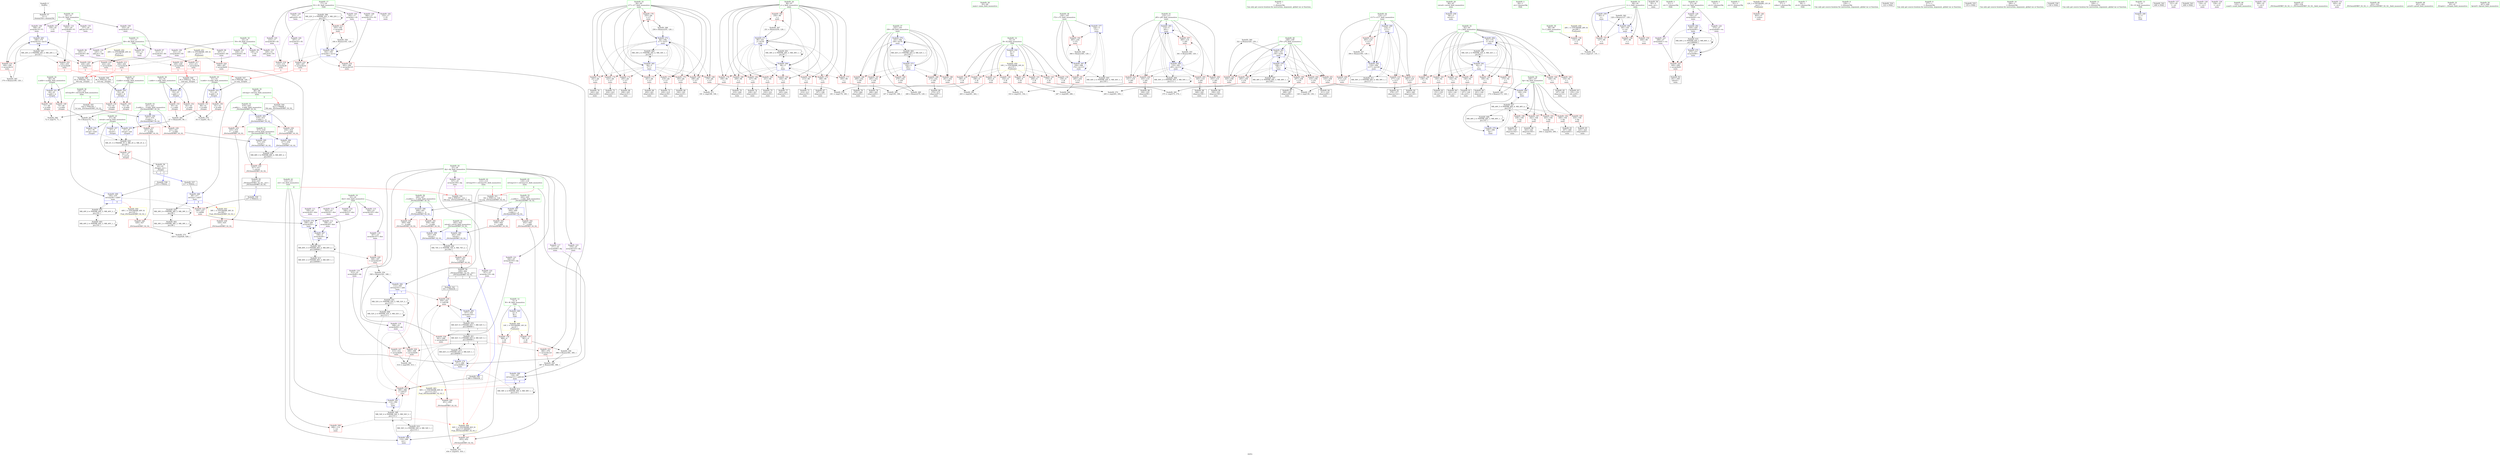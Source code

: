 digraph "SVFG" {
	label="SVFG";

	Node0x559544a8a610 [shape=record,color=grey,label="{NodeID: 0\nNullPtr}"];
	Node0x559544a8a610 -> Node0x559544abdaa0[style=solid];
	Node0x559544af55c0 [shape=record,color=yellow,style=double,label="{NodeID: 443\n38V_1 = ENCHI(MR_38V_0)\npts\{99 \}\nFun[_ZSt3maxIiERKT_S2_S2_]}"];
	Node0x559544af55c0 -> Node0x559544ac9f10[style=dashed];
	Node0x559544ad0a70 [shape=record,color=grey,label="{NodeID: 360\n321 = Binary(320, 129, )\n}"];
	Node0x559544ad0a70 -> Node0x559544acc160[style=solid];
	Node0x559544acbe20 [shape=record,color=blue,label="{NodeID: 277\n104\<--5\ni72\<--\nmain\n}"];
	Node0x559544acbe20 -> Node0x559544ac57e0[style=dashed];
	Node0x559544acbe20 -> Node0x559544abfa80[style=dashed];
	Node0x559544acbe20 -> Node0x559544acc640[style=dashed];
	Node0x559544acbe20 -> Node0x559544ae8fb0[style=dashed];
	Node0x559544abfc20 [shape=record,color=red,label="{NodeID: 194\n306\<--106\n\<--bp\nmain\n}"];
	Node0x559544abfc20 -> Node0x559544abeff0[style=solid];
	Node0x559544abc6c0 [shape=record,color=purple,label="{NodeID: 111\n195\<--23\narrayidx26\<--dist\nmain\n}"];
	Node0x559544abb1d0 [shape=record,color=green,label="{NodeID: 28\n83\<--84\nmain\<--main_field_insensitive\n}"];
	Node0x559544ac12e0 [shape=record,color=red,label="{NodeID: 222\n234\<--233\n\<--arrayidx46\nmain\n|{<s0>5}}"];
	Node0x559544ac12e0:s0 -> Node0x559544b16350[style=solid,color=red];
	Node0x559544ac2da0 [shape=record,color=red,label="{NodeID: 139\n180\<--9\n\<--B\nmain\n}"];
	Node0x559544ac2da0 -> Node0x559544ad26f0[style=solid];
	Node0x559544abd9d0 [shape=record,color=green,label="{NodeID: 56\n446\<--447\n__b.addr\<--__b.addr_field_insensitive\n_ZSt3minIiERKT_S2_S2_\n}"];
	Node0x559544abd9d0 -> Node0x559544aca320[style=solid];
	Node0x559544abd9d0 -> Node0x559544aca3f0[style=solid];
	Node0x559544abd9d0 -> Node0x559544accf30[style=solid];
	Node0x559544aca800 [shape=record,color=blue,label="{NodeID: 250\n9\<--5\nB\<--\nGlob }"];
	Node0x559544aca800 -> Node0x559544af6650[style=dashed];
	Node0x559544ac4460 [shape=record,color=red,label="{NodeID: 167\n173\<--92\n\<--i\nmain\n}"];
	Node0x559544ac4460 -> Node0x559544ad0ef0[style=solid];
	Node0x559544abf0c0 [shape=record,color=black,label="{NodeID: 84\n311\<--310\nidxprom85\<--\nmain\n}"];
	Node0x559544a9c240 [shape=record,color=green,label="{NodeID: 1\n5\<--1\n\<--dummyObj\nCan only get source location for instruction, argument, global var or function.}"];
	Node0x559544af60e0 [shape=record,color=yellow,style=double,label="{NodeID: 444\n40V_1 = ENCHI(MR_40V_0)\npts\{101 \}\nFun[_ZSt3maxIiERKT_S2_S2_]}"];
	Node0x559544af60e0 -> Node0x559544ac9fe0[style=dashed];
	Node0x559544ad0bf0 [shape=record,color=grey,label="{NodeID: 361\n76 = Binary(74, 75, )\n}"];
	Node0x559544ad0bf0 -> Node0x559544acad10[style=solid];
	Node0x559544acbef0 [shape=record,color=blue,label="{NodeID: 278\n106\<--290\nbp\<--\nmain\n}"];
	Node0x559544acbef0 -> Node0x559544aefdb0[style=dashed];
	Node0x559544abfcf0 [shape=record,color=red,label="{NodeID: 195\n324\<--106\n\<--bp\nmain\n}"];
	Node0x559544abfcf0 -> Node0x559544abf190[style=solid];
	Node0x559544abc790 [shape=record,color=purple,label="{NodeID: 112\n198\<--23\narrayidx28\<--dist\nmain\n}"];
	Node0x559544abc790 -> Node0x559544acb600[style=solid];
	Node0x559544abb2d0 [shape=record,color=green,label="{NodeID: 29\n86\<--87\nretval\<--retval_field_insensitive\nmain\n}"];
	Node0x559544abb2d0 -> Node0x559544acaeb0[style=solid];
	Node0x559544ac13b0 [shape=record,color=red,label="{NodeID: 223\n240\<--237\n\<--call48\nmain\n}"];
	Node0x559544ac13b0 -> Node0x559544acb870[style=solid];
	Node0x559544ac2e70 [shape=record,color=red,label="{NodeID: 140\n186\<--9\n\<--B\nmain\n}"];
	Node0x559544ac2e70 -> Node0x559544ad2cf0[style=solid];
	Node0x559544abdaa0 [shape=record,color=black,label="{NodeID: 57\n2\<--3\ndummyVal\<--dummyVal\n}"];
	Node0x559544aca900 [shape=record,color=blue,label="{NodeID: 251\n49\<--43\na.addr\<--a\n_Z2rgiiii\n}"];
	Node0x559544aca900 -> Node0x559544ac34f0[style=dashed];
	Node0x559544aca900 -> Node0x559544ac35c0[style=dashed];
	Node0x559544ac4530 [shape=record,color=red,label="{NodeID: 168\n179\<--94\n\<--i17\nmain\n}"];
	Node0x559544ac4530 -> Node0x559544ad26f0[style=solid];
	Node0x559544abf190 [shape=record,color=black,label="{NodeID: 85\n325\<--324\nidxprom93\<--\nmain\n}"];
	Node0x559544a9c2d0 [shape=record,color=green,label="{NodeID: 2\n29\<--1\n.str\<--dummyObj\nGlob }"];
	Node0x559544ad0d70 [shape=record,color=grey,label="{NodeID: 362\n128 = Binary(127, 129, )\n}"];
	Node0x559544ad0d70 -> Node0x559544acb050[style=solid];
	Node0x559544acbfc0 [shape=record,color=blue,label="{NodeID: 279\n108\<--5\nj76\<--\nmain\n}"];
	Node0x559544acbfc0 -> Node0x559544abff60[style=dashed];
	Node0x559544acbfc0 -> Node0x559544ac0030[style=dashed];
	Node0x559544acbfc0 -> Node0x559544ac0100[style=dashed];
	Node0x559544acbfc0 -> Node0x559544ac01d0[style=dashed];
	Node0x559544acbfc0 -> Node0x559544ac02a0[style=dashed];
	Node0x559544acbfc0 -> Node0x559544acbfc0[style=dashed];
	Node0x559544acbfc0 -> Node0x559544acc160[style=dashed];
	Node0x559544acbfc0 -> Node0x559544ae99b0[style=dashed];
	Node0x559544abfdc0 [shape=record,color=red,label="{NodeID: 196\n338\<--106\n\<--bp\nmain\n}"];
	Node0x559544abfdc0 -> Node0x559544abf330[style=solid];
	Node0x559544abc860 [shape=record,color=purple,label="{NodeID: 113\n243\<--23\narrayidx50\<--dist\nmain\n}"];
	Node0x559544abb3a0 [shape=record,color=green,label="{NodeID: 30\n88\<--89\nT\<--T_field_insensitive\nmain\n}"];
	Node0x559544abb3a0 -> Node0x559544ac3b70[style=solid];
	Node0x559544ae44b0 [shape=record,color=black,label="{NodeID: 390\nMR_54V_4 = PHI(MR_54V_5, MR_54V_3, )\npts\{115 \}\n|{|<s4>8}}"];
	Node0x559544ae44b0 -> Node0x559544ac0780[style=dashed];
	Node0x559544ae44b0 -> Node0x559544ac9a30[style=dashed];
	Node0x559544ae44b0 -> Node0x559544acc980[style=dashed];
	Node0x559544ae44b0 -> Node0x559544aea8b0[style=dashed];
	Node0x559544ae44b0:s4 -> Node0x559544af8470[style=dashed,color=red];
	Node0x559544ac1480 [shape=record,color=red,label="{NodeID: 224\n268\<--267\n\<--arrayidx64\nmain\n}"];
	Node0x559544ac1480 -> Node0x559544acbbb0[style=solid];
	Node0x559544ac2f40 [shape=record,color=red,label="{NodeID: 141\n262\<--9\n\<--B\nmain\n}"];
	Node0x559544ac2f40 -> Node0x559544ad29f0[style=solid];
	Node0x559544abdba0 [shape=record,color=black,label="{NodeID: 58\n85\<--5\nmain_ret\<--\nmain\n}"];
	Node0x559544aca9d0 [shape=record,color=blue,label="{NodeID: 252\n51\<--44\nb.addr\<--b\n_Z2rgiiii\n}"];
	Node0x559544aca9d0 -> Node0x559544ac3690[style=dashed];
	Node0x559544aca9d0 -> Node0x559544ac3760[style=dashed];
	Node0x559544ac4600 [shape=record,color=red,label="{NodeID: 169\n189\<--94\n\<--i17\nmain\n}"];
	Node0x559544ac4600 -> Node0x559544ad1af0[style=solid];
	Node0x559544abf260 [shape=record,color=black,label="{NodeID: 86\n336\<--335\nidxprom99\<--\nmain\n}"];
	Node0x559544a9e8e0 [shape=record,color=green,label="{NodeID: 3\n31\<--1\n.str.1\<--dummyObj\nGlob }"];
	Node0x559544ad0ef0 [shape=record,color=grey,label="{NodeID: 363\n174 = Binary(173, 129, )\n}"];
	Node0x559544ad0ef0 -> Node0x559544acb390[style=solid];
	Node0x559544acc090 [shape=record,color=blue,label="{NodeID: 280\n106\<--316\nbp\<--\nmain\n}"];
	Node0x559544acc090 -> Node0x559544aefdb0[style=dashed];
	Node0x559544abfe90 [shape=record,color=red,label="{NodeID: 197\n342\<--106\n\<--bp\nmain\n}"];
	Node0x559544abfe90 -> Node0x559544abf400[style=solid];
	Node0x559544abc930 [shape=record,color=purple,label="{NodeID: 114\n246\<--23\narrayidx52\<--dist\nmain\n}"];
	Node0x559544abc930 -> Node0x559544acb870[style=solid];
	Node0x559544abb470 [shape=record,color=green,label="{NodeID: 31\n90\<--91\nt\<--t_field_insensitive\nmain\n}"];
	Node0x559544abb470 -> Node0x559544ac3c40[style=solid];
	Node0x559544abb470 -> Node0x559544ac3d10[style=solid];
	Node0x559544abb470 -> Node0x559544ac3de0[style=solid];
	Node0x559544abb470 -> Node0x559544acaf80[style=solid];
	Node0x559544abb470 -> Node0x559544acb050[style=solid];
	Node0x559544ac1550 [shape=record,color=red,label="{NodeID: 225\n300\<--299\n\<--arrayidx81\nmain\n}"];
	Node0x559544ac1550 -> Node0x559544abef20[style=solid];
	Node0x559544ac3010 [shape=record,color=red,label="{NodeID: 142\n286\<--9\n\<--B\nmain\n}"];
	Node0x559544ac3010 -> Node0x559544ac5970[style=solid];
	Node0x559544abdc70 [shape=record,color=black,label="{NodeID: 59\n42\<--81\n_Z2rgiiii_ret\<--\n_Z2rgiiii\n|{<s0>4|<s1>5}}"];
	Node0x559544abdc70:s0 -> Node0x559544b152d0[style=solid,color=blue];
	Node0x559544abdc70:s1 -> Node0x559544b154c0[style=solid,color=blue];
	Node0x559544acaaa0 [shape=record,color=blue,label="{NodeID: 253\n53\<--45\nc.addr\<--c\n_Z2rgiiii\n}"];
	Node0x559544acaaa0 -> Node0x559544ac3830[style=dashed];
	Node0x559544acaaa0 -> Node0x559544ac3900[style=dashed];
	Node0x559544ac46d0 [shape=record,color=red,label="{NodeID: 170\n193\<--94\n\<--i17\nmain\n}"];
	Node0x559544ac46d0 -> Node0x559544abe220[style=solid];
	Node0x559544abf330 [shape=record,color=black,label="{NodeID: 87\n339\<--338\nidxprom102\<--\nmain\n}"];
	Node0x559544a9e970 [shape=record,color=green,label="{NodeID: 4\n33\<--1\n.str.2\<--dummyObj\nGlob }"];
	Node0x559544ad1070 [shape=record,color=grey,label="{NodeID: 364\n67 = Binary(65, 66, )\n}"];
	Node0x559544ad1070 -> Node0x559544acac40[style=solid];
	Node0x559544acc160 [shape=record,color=blue,label="{NodeID: 281\n108\<--321\nj76\<--inc91\nmain\n}"];
	Node0x559544acc160 -> Node0x559544abff60[style=dashed];
	Node0x559544acc160 -> Node0x559544ac0030[style=dashed];
	Node0x559544acc160 -> Node0x559544ac0100[style=dashed];
	Node0x559544acc160 -> Node0x559544ac01d0[style=dashed];
	Node0x559544acc160 -> Node0x559544ac02a0[style=dashed];
	Node0x559544acc160 -> Node0x559544acbfc0[style=dashed];
	Node0x559544acc160 -> Node0x559544acc160[style=dashed];
	Node0x559544acc160 -> Node0x559544ae99b0[style=dashed];
	Node0x559544abff60 [shape=record,color=red,label="{NodeID: 198\n293\<--108\n\<--j76\nmain\n}"];
	Node0x559544abff60 -> Node0x559544ad1c70[style=solid];
	Node0x559544ac1aa0 [shape=record,color=purple,label="{NodeID: 115\n344\<--23\narrayidx105\<--dist\nmain\n}"];
	Node0x559544abb540 [shape=record,color=green,label="{NodeID: 32\n92\<--93\ni\<--i_field_insensitive\nmain\n}"];
	Node0x559544abb540 -> Node0x559544ac3eb0[style=solid];
	Node0x559544abb540 -> Node0x559544ac3f80[style=solid];
	Node0x559544abb540 -> Node0x559544ac4050[style=solid];
	Node0x559544abb540 -> Node0x559544ac4120[style=solid];
	Node0x559544abb540 -> Node0x559544ac41f0[style=solid];
	Node0x559544abb540 -> Node0x559544ac42c0[style=solid];
	Node0x559544abb540 -> Node0x559544ac4390[style=solid];
	Node0x559544abb540 -> Node0x559544ac4460[style=solid];
	Node0x559544abb540 -> Node0x559544acb120[style=solid];
	Node0x559544abb540 -> Node0x559544acb390[style=solid];
	Node0x559544ac1620 [shape=record,color=red,label="{NodeID: 226\n309\<--308\n\<--arrayidx84\nmain\n}"];
	Node0x559544ac1620 -> Node0x559544ad2b70[style=solid];
	Node0x559544ac30e0 [shape=record,color=red,label="{NodeID: 143\n294\<--9\n\<--B\nmain\n}"];
	Node0x559544ac30e0 -> Node0x559544ad1c70[style=solid];
	Node0x559544abdd40 [shape=record,color=black,label="{NodeID: 60\n143\<--142\nidx.ext\<--\nmain\n}"];
	Node0x559544acab70 [shape=record,color=blue,label="{NodeID: 254\n55\<--46\nd.addr\<--d\n_Z2rgiiii\n}"];
	Node0x559544acab70 -> Node0x559544ac39d0[style=dashed];
	Node0x559544acab70 -> Node0x559544ac3aa0[style=dashed];
	Node0x559544ac47a0 [shape=record,color=red,label="{NodeID: 171\n201\<--94\n\<--i17\nmain\n}"];
	Node0x559544ac47a0 -> Node0x559544abe3c0[style=solid];
	Node0x559544abf400 [shape=record,color=black,label="{NodeID: 88\n343\<--342\nidxprom104\<--\nmain\n}"];
	Node0x559544a9ea30 [shape=record,color=green,label="{NodeID: 5\n35\<--1\n.str.3\<--dummyObj\nGlob }"];
	Node0x559544af6460 [shape=record,color=yellow,style=double,label="{NodeID: 448\n12V_1 = ENCHI(MR_12V_0)\npts\{1 \}\nFun[main]}"];
	Node0x559544af6460 -> Node0x559544ac3350[style=dashed];
	Node0x559544ad11f0 [shape=record,color=grey,label="{NodeID: 365\n170 = Binary(169, 129, )\n}"];
	Node0x559544ad11f0 -> Node0x559544acb2c0[style=solid];
	Node0x559544acc230 [shape=record,color=blue,label="{NodeID: 282\n326\<--328\narrayidx94\<--\nmain\n}"];
	Node0x559544acc230 -> Node0x559544ac1550[style=dashed];
	Node0x559544acc230 -> Node0x559544acc230[style=dashed];
	Node0x559544acc230 -> Node0x559544aec1b0[style=dashed];
	Node0x559544ac0030 [shape=record,color=red,label="{NodeID: 199\n297\<--108\n\<--j76\nmain\n}"];
	Node0x559544ac0030 -> Node0x559544abee50[style=solid];
	Node0x559544ac1b30 [shape=record,color=purple,label="{NodeID: 116\n347\<--23\narrayidx107\<--dist\nmain\n}"];
	Node0x559544ac1b30 -> Node0x559544ac1890[style=solid];
	Node0x559544abb610 [shape=record,color=green,label="{NodeID: 33\n94\<--95\ni17\<--i17_field_insensitive\nmain\n}"];
	Node0x559544abb610 -> Node0x559544ac4530[style=solid];
	Node0x559544abb610 -> Node0x559544ac4600[style=solid];
	Node0x559544abb610 -> Node0x559544ac46d0[style=solid];
	Node0x559544abb610 -> Node0x559544ac47a0[style=solid];
	Node0x559544abb610 -> Node0x559544ac4870[style=solid];
	Node0x559544abb610 -> Node0x559544ac4940[style=solid];
	Node0x559544abb610 -> Node0x559544ac4a10[style=solid];
	Node0x559544abb610 -> Node0x559544ac4ae0[style=solid];
	Node0x559544abb610 -> Node0x559544ac4bb0[style=solid];
	Node0x559544abb610 -> Node0x559544acb460[style=solid];
	Node0x559544abb610 -> Node0x559544acba10[style=solid];
	Node0x559544ac16f0 [shape=record,color=red,label="{NodeID: 227\n313\<--312\n\<--arrayidx86\nmain\n}"];
	Node0x559544ac16f0 -> Node0x559544ad2b70[style=solid];
	Node0x559544ac31b0 [shape=record,color=red,label="{NodeID: 144\n332\<--9\n\<--B\nmain\n}"];
	Node0x559544ac31b0 -> Node0x559544ad1f70[style=solid];
	Node0x559544abde10 [shape=record,color=black,label="{NodeID: 61\n147\<--146\nidx.ext5\<--\nmain\n}"];
	Node0x559544aedfb0 [shape=record,color=black,label="{NodeID: 421\nMR_62V_5 = PHI(MR_62V_6, MR_62V_3, )\npts\{260000 \}\n|{|<s6>8}}"];
	Node0x559544aedfb0 -> Node0x559544ac1620[style=dashed];
	Node0x559544aedfb0 -> Node0x559544ac16f0[style=dashed];
	Node0x559544aedfb0 -> Node0x559544ac98d0[style=dashed];
	Node0x559544aedfb0 -> Node0x559544ac9a30[style=dashed];
	Node0x559544aedfb0 -> Node0x559544aebcb0[style=dashed];
	Node0x559544aedfb0 -> Node0x559544ae2cb0[style=dashed];
	Node0x559544aedfb0:s6 -> Node0x559544af8470[style=dashed,color=red];
	Node0x559544acac40 [shape=record,color=blue,label="{NodeID: 255\n47\<--67\nretval\<--sub\n_Z2rgiiii\n}"];
	Node0x559544acac40 -> Node0x559544af07b0[style=dashed];
	Node0x559544ac4870 [shape=record,color=red,label="{NodeID: 172\n205\<--94\n\<--i17\nmain\n}"];
	Node0x559544ac4870 -> Node0x559544abe490[style=solid];
	Node0x559544abf4d0 [shape=record,color=black,label="{NodeID: 89\n346\<--345\nidxprom106\<--\nmain\n}"];
	Node0x559544a9c5e0 [shape=record,color=green,label="{NodeID: 6\n37\<--1\nstderr\<--dummyObj\nGlob }"];
	Node0x559544af6570 [shape=record,color=yellow,style=double,label="{NodeID: 449\n14V_1 = ENCHI(MR_14V_0)\npts\{6 \}\nFun[main]}"];
	Node0x559544af6570 -> Node0x559544ac2b30[style=dashed];
	Node0x559544af6570 -> Node0x559544ac2c00[style=dashed];
	Node0x559544ad1370 [shape=record,color=grey,label="{NodeID: 366\n256 = Binary(255, 129, )\n}"];
	Node0x559544ad1370 -> Node0x559544acba10[style=solid];
	Node0x559544acc300 [shape=record,color=blue,label="{NodeID: 283\n110\<--5\nj95\<--\nmain\n}"];
	Node0x559544acc300 -> Node0x559544ac0370[style=dashed];
	Node0x559544acc300 -> Node0x559544ac0440[style=dashed];
	Node0x559544acc300 -> Node0x559544ac0510[style=dashed];
	Node0x559544acc300 -> Node0x559544ac05e0[style=dashed];
	Node0x559544acc300 -> Node0x559544ac06b0[style=dashed];
	Node0x559544acc300 -> Node0x559544acc300[style=dashed];
	Node0x559544acc300 -> Node0x559544acc570[style=dashed];
	Node0x559544acc300 -> Node0x559544ae9eb0[style=dashed];
	Node0x559544ac0100 [shape=record,color=red,label="{NodeID: 200\n310\<--108\n\<--j76\nmain\n}"];
	Node0x559544ac0100 -> Node0x559544abf0c0[style=solid];
	Node0x559544ac1bc0 [shape=record,color=purple,label="{NodeID: 117\n271\<--25\narrayidx66\<--dij\nmain\n}"];
	Node0x559544ac1bc0 -> Node0x559544acbbb0[style=solid];
	Node0x559544abb6e0 [shape=record,color=green,label="{NodeID: 34\n96\<--97\nj\<--j_field_insensitive\nmain\n}"];
	Node0x559544abb6e0 -> Node0x559544ac4c80[style=solid];
	Node0x559544abb6e0 -> Node0x559544ac4d50[style=solid];
	Node0x559544abb6e0 -> Node0x559544ac4e20[style=solid];
	Node0x559544abb6e0 -> Node0x559544ac4ef0[style=solid];
	Node0x559544abb6e0 -> Node0x559544ac4fc0[style=solid];
	Node0x559544abb6e0 -> Node0x559544ac5090[style=solid];
	Node0x559544abb6e0 -> Node0x559544ac5160[style=solid];
	Node0x559544abb6e0 -> Node0x559544ac5230[style=solid];
	Node0x559544abb6e0 -> Node0x559544ac5300[style=solid];
	Node0x559544abb6e0 -> Node0x559544acb530[style=solid];
	Node0x559544abb6e0 -> Node0x559544acb940[style=solid];
	Node0x559544ac17c0 [shape=record,color=red,label="{NodeID: 228\n341\<--340\n\<--arrayidx103\nmain\n}"];
	Node0x559544ac17c0 -> Node0x559544ad0170[style=solid];
	Node0x559544ac3280 [shape=record,color=red,label="{NodeID: 145\n374\<--9\n\<--B\nmain\n}"];
	Node0x559544ac3280 -> Node0x559544ac5af0[style=solid];
	Node0x559544abdee0 [shape=record,color=black,label="{NodeID: 62\n151\<--150\nidx.ext7\<--\nmain\n}"];
	Node0x559544acad10 [shape=record,color=blue,label="{NodeID: 256\n47\<--76\nretval\<--sub3\n_Z2rgiiii\n}"];
	Node0x559544acad10 -> Node0x559544af07b0[style=dashed];
	Node0x559544ac4940 [shape=record,color=red,label="{NodeID: 173\n219\<--94\n\<--i17\nmain\n}"];
	Node0x559544ac4940 -> Node0x559544abe700[style=solid];
	Node0x559544abf5a0 [shape=record,color=black,label="{NodeID: 90\n356\<--355\nidxprom109\<--\nmain\n}"];
	Node0x559544a9c6a0 [shape=record,color=green,label="{NodeID: 7\n38\<--1\n.str.4\<--dummyObj\nGlob }"];
	Node0x559544af6650 [shape=record,color=yellow,style=double,label="{NodeID: 450\n16V_1 = ENCHI(MR_16V_0)\npts\{10 \}\nFun[main]}"];
	Node0x559544af6650 -> Node0x559544ac2cd0[style=dashed];
	Node0x559544af6650 -> Node0x559544ac2da0[style=dashed];
	Node0x559544af6650 -> Node0x559544ac2e70[style=dashed];
	Node0x559544af6650 -> Node0x559544ac2f40[style=dashed];
	Node0x559544af6650 -> Node0x559544ac3010[style=dashed];
	Node0x559544af6650 -> Node0x559544ac30e0[style=dashed];
	Node0x559544af6650 -> Node0x559544ac31b0[style=dashed];
	Node0x559544af6650 -> Node0x559544ac3280[style=dashed];
	Node0x559544ad14f0 [shape=record,color=grey,label="{NodeID: 367\n251 = Binary(250, 129, )\n}"];
	Node0x559544ad14f0 -> Node0x559544acb940[style=solid];
	Node0x559544acc3d0 [shape=record,color=blue,label="{NodeID: 284\n112\<--349\nref.tmp101\<--add\nmain\n|{|<s2>7}}"];
	Node0x559544acc3d0 -> Node0x559544ac1960[style=dashed];
	Node0x559544acc3d0 -> Node0x559544af11b0[style=dashed];
	Node0x559544acc3d0:s2 -> Node0x559544af8390[style=dashed,color=red];
	Node0x559544ac01d0 [shape=record,color=red,label="{NodeID: 201\n316\<--108\n\<--j76\nmain\n}"];
	Node0x559544ac01d0 -> Node0x559544acc090[style=solid];
	Node0x559544ac1c90 [shape=record,color=purple,label="{NodeID: 118\n308\<--25\narrayidx84\<--dij\nmain\n}"];
	Node0x559544ac1c90 -> Node0x559544ac1620[style=solid];
	Node0x559544abb7b0 [shape=record,color=green,label="{NodeID: 35\n98\<--99\nref.tmp\<--ref.tmp_field_insensitive\nmain\n|{|<s1>6}}"];
	Node0x559544abb7b0 -> Node0x559544acb6d0[style=solid];
	Node0x559544abb7b0:s1 -> Node0x559544b15b60[style=solid,color=red];
	Node0x559544ac1890 [shape=record,color=red,label="{NodeID: 229\n348\<--347\n\<--arrayidx107\nmain\n}"];
	Node0x559544ac1890 -> Node0x559544ad0170[style=solid];
	Node0x559544ac3350 [shape=record,color=red,label="{NodeID: 146\n403\<--37\n\<--stderr\nmain\n}"];
	Node0x559544abdfb0 [shape=record,color=black,label="{NodeID: 63\n155\<--154\nidx.ext9\<--\nmain\n}"];
	Node0x559544acade0 [shape=record,color=blue,label="{NodeID: 257\n47\<--5\nretval\<--\n_Z2rgiiii\n}"];
	Node0x559544acade0 -> Node0x559544af07b0[style=dashed];
	Node0x559544ac4a10 [shape=record,color=red,label="{NodeID: 174\n223\<--94\n\<--i17\nmain\n}"];
	Node0x559544ac4a10 -> Node0x559544abe7d0[style=solid];
	Node0x559544abf670 [shape=record,color=black,label="{NodeID: 91\n378\<--377\nidxprom122\<--\nmain\n}"];
	Node0x559544a9c760 [shape=record,color=green,label="{NodeID: 8\n129\<--1\n\<--dummyObj\nCan only get source location for instruction, argument, global var or function.}"];
	Node0x559544b14fd0 [shape=record,color=black,label="{NodeID: 534\n122 = PHI()\n}"];
	Node0x559544af6730 [shape=record,color=yellow,style=double,label="{NodeID: 451\n18V_1 = ENCHI(MR_18V_0)\npts\{13 \}\nFun[main]}"];
	Node0x559544af6730 -> Node0x559544ac0d30[style=dashed];
	Node0x559544af6730 -> Node0x559544ac0ed0[style=dashed];
	Node0x559544af6730 -> Node0x559544ac1480[style=dashed];
	Node0x559544ad1670 [shape=record,color=grey,label="{NodeID: 368\n366 = Binary(365, 129, )\n}"];
	Node0x559544ad1670 -> Node0x559544acc640[style=solid];
	Node0x559544acc4a0 [shape=record,color=blue,label="{NodeID: 285\n357\<--354\narrayidx110\<--\nmain\n}"];
	Node0x559544acc4a0 -> Node0x559544ae2cb0[style=dashed];
	Node0x559544ac02a0 [shape=record,color=red,label="{NodeID: 202\n320\<--108\n\<--j76\nmain\n}"];
	Node0x559544ac02a0 -> Node0x559544ad0a70[style=solid];
	Node0x559544ac1d60 [shape=record,color=purple,label="{NodeID: 119\n312\<--25\narrayidx86\<--dij\nmain\n}"];
	Node0x559544ac1d60 -> Node0x559544ac16f0[style=solid];
	Node0x559544abb880 [shape=record,color=green,label="{NodeID: 36\n100\<--101\nref.tmp38\<--ref.tmp38_field_insensitive\nmain\n|{|<s1>6}}"];
	Node0x559544abb880 -> Node0x559544acb7a0[style=solid];
	Node0x559544abb880:s1 -> Node0x559544b15d00[style=solid,color=red];
	Node0x559544ae62b0 [shape=record,color=black,label="{NodeID: 396\nMR_22V_2 = PHI(MR_22V_3, MR_22V_1, )\npts\{19 \}\n}"];
	Node0x559544ae62b0 -> Node0x559544ac0b90[style=dashed];
	Node0x559544ae62b0 -> Node0x559544ac0e00[style=dashed];
	Node0x559544ae62b0 -> Node0x559544ac0fa0[style=dashed];
	Node0x559544ae62b0 -> Node0x559544ac9960[style=dashed];
	Node0x559544ae62b0 -> Node0x559544acb1f0[style=dashed];
	Node0x559544ae62b0 -> Node0x559544ae62b0[style=dashed];
	Node0x559544ac1960 [shape=record,color=red,label="{NodeID: 230\n354\<--351\n\<--call108\nmain\n}"];
	Node0x559544ac1960 -> Node0x559544acc4a0[style=solid];
	Node0x559544ac3420 [shape=record,color=red,label="{NodeID: 147\n81\<--47\n\<--retval\n_Z2rgiiii\n}"];
	Node0x559544ac3420 -> Node0x559544abdc70[style=solid];
	Node0x559544abe080 [shape=record,color=black,label="{NodeID: 64\n161\<--160\nidxprom\<--\nmain\n}"];
	Node0x559544aeeeb0 [shape=record,color=black,label="{NodeID: 424\nMR_38V_4 = PHI(MR_38V_5, MR_38V_3, )\npts\{99 \}\n}"];
	Node0x559544aeeeb0 -> Node0x559544acb6d0[style=dashed];
	Node0x559544aeeeb0 -> Node0x559544ae80b0[style=dashed];
	Node0x559544aeeeb0 -> Node0x559544aeeeb0[style=dashed];
	Node0x559544acaeb0 [shape=record,color=blue,label="{NodeID: 258\n86\<--5\nretval\<--\nmain\n}"];
	Node0x559544ac4ae0 [shape=record,color=red,label="{NodeID: 175\n241\<--94\n\<--i17\nmain\n}"];
	Node0x559544ac4ae0 -> Node0x559544abea40[style=solid];
	Node0x559544abf740 [shape=record,color=black,label="{NodeID: 92\n383\<--382\nidxprom124\<--\nmain\n}"];
	Node0x559544a9c820 [shape=record,color=green,label="{NodeID: 9\n277\<--1\n\<--dummyObj\nCan only get source location for instruction, argument, global var or function.}"];
	Node0x559544b150d0 [shape=record,color=black,label="{NodeID: 535\n135 = PHI()\n}"];
	Node0x559544af6810 [shape=record,color=yellow,style=double,label="{NodeID: 452\n20V_1 = ENCHI(MR_20V_0)\npts\{16 \}\nFun[main]}"];
	Node0x559544af6810 -> Node0x559544ac1070[style=dashed];
	Node0x559544af6810 -> Node0x559544ac1210[style=dashed];
	Node0x559544ad17f0 [shape=record,color=grey,label="{NodeID: 369\n280 = Binary(279, 129, )\n}"];
	Node0x559544ad17f0 -> Node0x559544acbd50[style=solid];
	Node0x559544acc570 [shape=record,color=blue,label="{NodeID: 286\n110\<--361\nj95\<--inc112\nmain\n}"];
	Node0x559544acc570 -> Node0x559544ac0370[style=dashed];
	Node0x559544acc570 -> Node0x559544ac0440[style=dashed];
	Node0x559544acc570 -> Node0x559544ac0510[style=dashed];
	Node0x559544acc570 -> Node0x559544ac05e0[style=dashed];
	Node0x559544acc570 -> Node0x559544ac06b0[style=dashed];
	Node0x559544acc570 -> Node0x559544acc300[style=dashed];
	Node0x559544acc570 -> Node0x559544acc570[style=dashed];
	Node0x559544acc570 -> Node0x559544ae9eb0[style=dashed];
	Node0x559544ac0370 [shape=record,color=red,label="{NodeID: 203\n331\<--110\n\<--j95\nmain\n}"];
	Node0x559544ac0370 -> Node0x559544ad1f70[style=solid];
	Node0x559544ac1e30 [shape=record,color=purple,label="{NodeID: 120\n337\<--25\narrayidx100\<--dij\nmain\n|{<s0>7}}"];
	Node0x559544ac1e30:s0 -> Node0x559544b164d0[style=solid,color=red];
	Node0x559544abb950 [shape=record,color=green,label="{NodeID: 37\n102\<--103\ni59\<--i59_field_insensitive\nmain\n}"];
	Node0x559544abb950 -> Node0x559544ac53d0[style=solid];
	Node0x559544abb950 -> Node0x559544ac54a0[style=solid];
	Node0x559544abb950 -> Node0x559544ac5570[style=solid];
	Node0x559544abb950 -> Node0x559544ac5640[style=solid];
	Node0x559544abb950 -> Node0x559544ac5710[style=solid];
	Node0x559544abb950 -> Node0x559544acbae0[style=solid];
	Node0x559544abb950 -> Node0x559544acbd50[style=solid];
	Node0x559544ae67b0 [shape=record,color=black,label="{NodeID: 397\nMR_24V_2 = PHI(MR_24V_3, MR_24V_1, )\npts\{22 \}\n}"];
	Node0x559544ae67b0 -> Node0x559544ac0c60[style=dashed];
	Node0x559544ae67b0 -> Node0x559544ac1140[style=dashed];
	Node0x559544ae67b0 -> Node0x559544ac12e0[style=dashed];
	Node0x559544ae67b0 -> Node0x559544acb2c0[style=dashed];
	Node0x559544ae67b0 -> Node0x559544ae67b0[style=dashed];
	Node0x559544ac98d0 [shape=record,color=red,label="{NodeID: 231\n380\<--379\n\<--arrayidx123\nmain\n}"];
	Node0x559544ac98d0 -> Node0x559544ad08f0[style=solid];
	Node0x559544ac34f0 [shape=record,color=red,label="{NodeID: 148\n71\<--49\n\<--a.addr\n_Z2rgiiii\n}"];
	Node0x559544ac34f0 -> Node0x559544ad2870[style=solid];
	Node0x559544abe150 [shape=record,color=black,label="{NodeID: 65\n167\<--166\nidxprom13\<--\nmain\n}"];
	Node0x559544aef3b0 [shape=record,color=black,label="{NodeID: 425\nMR_40V_4 = PHI(MR_40V_5, MR_40V_3, )\npts\{101 \}\n}"];
	Node0x559544aef3b0 -> Node0x559544acb7a0[style=dashed];
	Node0x559544aef3b0 -> Node0x559544ae85b0[style=dashed];
	Node0x559544aef3b0 -> Node0x559544aef3b0[style=dashed];
	Node0x559544acaf80 [shape=record,color=blue,label="{NodeID: 259\n90\<--5\nt\<--\nmain\n}"];
	Node0x559544acaf80 -> Node0x559544ac3c40[style=dashed];
	Node0x559544acaf80 -> Node0x559544acb050[style=dashed];
	Node0x559544ac4bb0 [shape=record,color=red,label="{NodeID: 176\n255\<--94\n\<--i17\nmain\n}"];
	Node0x559544ac4bb0 -> Node0x559544ad1370[style=solid];
	Node0x559544abf810 [shape=record,color=black,label="{NodeID: 93\n414\<--437\n_ZSt3maxIiERKT_S2_S2__ret\<--\n_ZSt3maxIiERKT_S2_S2_\n|{<s0>6}}"];
	Node0x559544abf810:s0 -> Node0x559544b155c0[style=solid,color=blue];
	Node0x559544a9c8e0 [shape=record,color=green,label="{NodeID: 10\n290\<--1\n\<--dummyObj\nCan only get source location for instruction, argument, global var or function.}"];
	Node0x559544b151d0 [shape=record,color=black,label="{NodeID: 536\n159 = PHI()\n}"];
	Node0x559544ad1970 [shape=record,color=grey,label="{NodeID: 370\n304 = cmp(303, 290, )\n}"];
	Node0x559544acc640 [shape=record,color=blue,label="{NodeID: 287\n104\<--366\ni72\<--inc115\nmain\n}"];
	Node0x559544acc640 -> Node0x559544ac57e0[style=dashed];
	Node0x559544acc640 -> Node0x559544abfa80[style=dashed];
	Node0x559544acc640 -> Node0x559544acc640[style=dashed];
	Node0x559544acc640 -> Node0x559544ae8fb0[style=dashed];
	Node0x559544ac0440 [shape=record,color=red,label="{NodeID: 204\n335\<--110\n\<--j95\nmain\n}"];
	Node0x559544ac0440 -> Node0x559544abf260[style=solid];
	Node0x559544ac1f00 [shape=record,color=purple,label="{NodeID: 121\n340\<--25\narrayidx103\<--dij\nmain\n}"];
	Node0x559544ac1f00 -> Node0x559544ac17c0[style=solid];
	Node0x559544abba20 [shape=record,color=green,label="{NodeID: 38\n104\<--105\ni72\<--i72_field_insensitive\nmain\n}"];
	Node0x559544abba20 -> Node0x559544ac57e0[style=solid];
	Node0x559544abba20 -> Node0x559544abfa80[style=solid];
	Node0x559544abba20 -> Node0x559544acbe20[style=solid];
	Node0x559544abba20 -> Node0x559544acc640[style=solid];
	Node0x559544ac9960 [shape=record,color=red,label="{NodeID: 232\n385\<--384\n\<--arrayidx125\nmain\n}"];
	Node0x559544ac9960 -> Node0x559544ad0770[style=solid];
	Node0x559544ac35c0 [shape=record,color=red,label="{NodeID: 149\n74\<--49\n\<--a.addr\n_Z2rgiiii\n}"];
	Node0x559544ac35c0 -> Node0x559544ad0bf0[style=solid];
	Node0x559544abe220 [shape=record,color=black,label="{NodeID: 66\n194\<--193\nidxprom25\<--\nmain\n}"];
	Node0x559544acb050 [shape=record,color=blue,label="{NodeID: 260\n90\<--128\nt\<--inc\nmain\n}"];
	Node0x559544acb050 -> Node0x559544ac3c40[style=dashed];
	Node0x559544acb050 -> Node0x559544ac3d10[style=dashed];
	Node0x559544acb050 -> Node0x559544ac3de0[style=dashed];
	Node0x559544acb050 -> Node0x559544acb050[style=dashed];
	Node0x559544ac4c80 [shape=record,color=red,label="{NodeID: 177\n185\<--96\n\<--j\nmain\n}"];
	Node0x559544ac4c80 -> Node0x559544ad2cf0[style=solid];
	Node0x559544abf8e0 [shape=record,color=black,label="{NodeID: 94\n439\<--462\n_ZSt3minIiERKT_S2_S2__ret\<--\n_ZSt3minIiERKT_S2_S2_\n|{<s0>7|<s1>8}}"];
	Node0x559544abf8e0:s0 -> Node0x559544b15840[style=solid,color=blue];
	Node0x559544abf8e0:s1 -> Node0x559544b15700[style=solid,color=blue];
	Node0x559544a96c90 [shape=record,color=green,label="{NodeID: 11\n328\<--1\n\<--dummyObj\nCan only get source location for instruction, argument, global var or function.}"];
	Node0x559544b152d0 [shape=record,color=black,label="{NodeID: 537\n217 = PHI(42, )\n}"];
	Node0x559544b152d0 -> Node0x559544acb6d0[style=solid];
	Node0x559544ad1af0 [shape=record,color=grey,label="{NodeID: 371\n191 = cmp(189, 190, )\n}"];
	Node0x559544acc710 [shape=record,color=blue,label="{NodeID: 288\n114\<--369\nret\<--\nmain\n}"];
	Node0x559544acc710 -> Node0x559544ae44b0[style=dashed];
	Node0x559544ac0510 [shape=record,color=red,label="{NodeID: 205\n345\<--110\n\<--j95\nmain\n}"];
	Node0x559544ac0510 -> Node0x559544abf4d0[style=solid];
	Node0x559544ac1fd0 [shape=record,color=purple,label="{NodeID: 122\n357\<--25\narrayidx110\<--dij\nmain\n}"];
	Node0x559544ac1fd0 -> Node0x559544acc4a0[style=solid];
	Node0x559544abbaf0 [shape=record,color=green,label="{NodeID: 39\n106\<--107\nbp\<--bp_field_insensitive\nmain\n}"];
	Node0x559544abbaf0 -> Node0x559544abfb50[style=solid];
	Node0x559544abbaf0 -> Node0x559544abfc20[style=solid];
	Node0x559544abbaf0 -> Node0x559544abfcf0[style=solid];
	Node0x559544abbaf0 -> Node0x559544abfdc0[style=solid];
	Node0x559544abbaf0 -> Node0x559544abfe90[style=solid];
	Node0x559544abbaf0 -> Node0x559544acbef0[style=solid];
	Node0x559544abbaf0 -> Node0x559544acc090[style=solid];
	Node0x559544ae71b0 [shape=record,color=black,label="{NodeID: 399\nMR_32V_2 = PHI(MR_32V_4, MR_32V_1, )\npts\{93 \}\n}"];
	Node0x559544ae71b0 -> Node0x559544acb120[style=dashed];
	Node0x559544ac9a30 [shape=record,color=red,label="{NodeID: 233\n390\<--389\n\<--call127\nmain\n}"];
	Node0x559544ac9a30 -> Node0x559544acc980[style=solid];
	Node0x559544ac3690 [shape=record,color=red,label="{NodeID: 150\n61\<--51\n\<--b.addr\n_Z2rgiiii\n}"];
	Node0x559544ac3690 -> Node0x559544ad2270[style=solid];
	Node0x559544abe2f0 [shape=record,color=black,label="{NodeID: 67\n197\<--196\nidxprom27\<--\nmain\n}"];
	Node0x559544aefdb0 [shape=record,color=black,label="{NodeID: 427\nMR_46V_5 = PHI(MR_46V_6, MR_46V_4, )\npts\{107 \}\n}"];
	Node0x559544aefdb0 -> Node0x559544abfb50[style=dashed];
	Node0x559544aefdb0 -> Node0x559544abfc20[style=dashed];
	Node0x559544aefdb0 -> Node0x559544abfcf0[style=dashed];
	Node0x559544aefdb0 -> Node0x559544abfdc0[style=dashed];
	Node0x559544aefdb0 -> Node0x559544abfe90[style=dashed];
	Node0x559544aefdb0 -> Node0x559544acbef0[style=dashed];
	Node0x559544aefdb0 -> Node0x559544acc090[style=dashed];
	Node0x559544aefdb0 -> Node0x559544ae94b0[style=dashed];
	Node0x559544aefdb0 -> Node0x559544aefdb0[style=dashed];
	Node0x559544acb120 [shape=record,color=blue,label="{NodeID: 261\n92\<--5\ni\<--\nmain\n}"];
	Node0x559544acb120 -> Node0x559544ac3eb0[style=dashed];
	Node0x559544acb120 -> Node0x559544ac3f80[style=dashed];
	Node0x559544acb120 -> Node0x559544ac4050[style=dashed];
	Node0x559544acb120 -> Node0x559544ac4120[style=dashed];
	Node0x559544acb120 -> Node0x559544ac41f0[style=dashed];
	Node0x559544acb120 -> Node0x559544ac42c0[style=dashed];
	Node0x559544acb120 -> Node0x559544ac4390[style=dashed];
	Node0x559544acb120 -> Node0x559544ac4460[style=dashed];
	Node0x559544acb120 -> Node0x559544acb390[style=dashed];
	Node0x559544acb120 -> Node0x559544ae71b0[style=dashed];
	Node0x559544ac4d50 [shape=record,color=red,label="{NodeID: 178\n190\<--96\n\<--j\nmain\n}"];
	Node0x559544ac4d50 -> Node0x559544ad1af0[style=solid];
	Node0x559544abf9b0 [shape=record,color=purple,label="{NodeID: 95\n144\<--11\n\<--X0\nmain\n}"];
	Node0x559544a96d50 [shape=record,color=green,label="{NodeID: 12\n4\<--6\nW\<--W_field_insensitive\nGlob }"];
	Node0x559544a96d50 -> Node0x559544ac2b30[style=solid];
	Node0x559544a96d50 -> Node0x559544ac2c00[style=solid];
	Node0x559544a96d50 -> Node0x559544aca660[style=solid];
	Node0x559544b154c0 [shape=record,color=black,label="{NodeID: 538\n235 = PHI(42, )\n}"];
	Node0x559544b154c0 -> Node0x559544acb7a0[style=solid];
	Node0x559544ad1c70 [shape=record,color=grey,label="{NodeID: 372\n295 = cmp(293, 294, )\n}"];
	Node0x559544acc7e0 [shape=record,color=blue,label="{NodeID: 289\n116\<--5\ni117\<--\nmain\n}"];
	Node0x559544acc7e0 -> Node0x559544ac0850[style=dashed];
	Node0x559544acc7e0 -> Node0x559544ac0920[style=dashed];
	Node0x559544acc7e0 -> Node0x559544ac09f0[style=dashed];
	Node0x559544acc7e0 -> Node0x559544ac0ac0[style=dashed];
	Node0x559544acc7e0 -> Node0x559544acca50[style=dashed];
	Node0x559544acc7e0 -> Node0x559544aeadb0[style=dashed];
	Node0x559544ac05e0 [shape=record,color=red,label="{NodeID: 206\n355\<--110\n\<--j95\nmain\n}"];
	Node0x559544ac05e0 -> Node0x559544abf5a0[style=solid];
	Node0x559544ac20a0 [shape=record,color=purple,label="{NodeID: 123\n379\<--25\narrayidx123\<--dij\nmain\n}"];
	Node0x559544ac20a0 -> Node0x559544ac98d0[style=solid];
	Node0x559544abbbc0 [shape=record,color=green,label="{NodeID: 40\n108\<--109\nj76\<--j76_field_insensitive\nmain\n}"];
	Node0x559544abbbc0 -> Node0x559544abff60[style=solid];
	Node0x559544abbbc0 -> Node0x559544ac0030[style=solid];
	Node0x559544abbbc0 -> Node0x559544ac0100[style=solid];
	Node0x559544abbbc0 -> Node0x559544ac01d0[style=solid];
	Node0x559544abbbc0 -> Node0x559544ac02a0[style=solid];
	Node0x559544abbbc0 -> Node0x559544acbfc0[style=solid];
	Node0x559544abbbc0 -> Node0x559544acc160[style=solid];
	Node0x559544af8390 [shape=record,color=yellow,style=double,label="{NodeID: 483\n80V_1 = ENCHI(MR_80V_0)\npts\{113 119 \}\nFun[_ZSt3minIiERKT_S2_S2_]}"];
	Node0x559544af8390 -> Node0x559544aca4c0[style=dashed];
	Node0x559544ae76b0 [shape=record,color=black,label="{NodeID: 400\nMR_34V_2 = PHI(MR_34V_4, MR_34V_1, )\npts\{95 \}\n}"];
	Node0x559544ae76b0 -> Node0x559544acb460[style=dashed];
	Node0x559544ac9b00 [shape=record,color=red,label="{NodeID: 234\n437\<--417\n\<--retval\n_ZSt3maxIiERKT_S2_S2_\n}"];
	Node0x559544ac9b00 -> Node0x559544abf810[style=solid];
	Node0x559544ac3760 [shape=record,color=red,label="{NodeID: 151\n66\<--51\n\<--b.addr\n_Z2rgiiii\n}"];
	Node0x559544ac3760 -> Node0x559544ad1070[style=solid];
	Node0x559544abe3c0 [shape=record,color=black,label="{NodeID: 68\n202\<--201\nidxprom29\<--\nmain\n}"];
	Node0x559544acb1f0 [shape=record,color=blue,label="{NodeID: 262\n162\<--164\narrayidx\<--inc12\nmain\n}"];
	Node0x559544acb1f0 -> Node0x559544ac0b90[style=dashed];
	Node0x559544acb1f0 -> Node0x559544ac0e00[style=dashed];
	Node0x559544acb1f0 -> Node0x559544ac0fa0[style=dashed];
	Node0x559544acb1f0 -> Node0x559544ac9960[style=dashed];
	Node0x559544acb1f0 -> Node0x559544acb1f0[style=dashed];
	Node0x559544acb1f0 -> Node0x559544ae62b0[style=dashed];
	Node0x559544ac4e20 [shape=record,color=red,label="{NodeID: 179\n196\<--96\n\<--j\nmain\n}"];
	Node0x559544ac4e20 -> Node0x559544abe2f0[style=solid];
	Node0x559544abcab0 [shape=record,color=purple,label="{NodeID: 96\n203\<--11\narrayidx30\<--X0\nmain\n}"];
	Node0x559544abcab0 -> Node0x559544ac0d30[style=solid];
	Node0x559544a96e50 [shape=record,color=green,label="{NodeID: 13\n7\<--8\nH\<--H_field_insensitive\nGlob }"];
	Node0x559544a96e50 -> Node0x559544aca730[style=solid];
	Node0x559544b155c0 [shape=record,color=black,label="{NodeID: 539\n237 = PHI(414, )\n}"];
	Node0x559544b155c0 -> Node0x559544ac13b0[style=solid];
	Node0x559544af6b90 [shape=record,color=yellow,style=double,label="{NodeID: 456\n28V_1 = ENCHI(MR_28V_0)\npts\{89 \}\nFun[main]}"];
	Node0x559544af6b90 -> Node0x559544ac3b70[style=dashed];
	Node0x559544ad1df0 [shape=record,color=grey,label="{NodeID: 373\n429 = cmp(426, 428, )\n}"];
	Node0x559544acc8b0 [shape=record,color=blue,label="{NodeID: 290\n118\<--387\nref.tmp121\<--add126\nmain\n|{|<s3>8}}"];
	Node0x559544acc8b0 -> Node0x559544ac9a30[style=dashed];
	Node0x559544acc8b0 -> Node0x559544acc8b0[style=dashed];
	Node0x559544acc8b0 -> Node0x559544aeb2b0[style=dashed];
	Node0x559544acc8b0:s3 -> Node0x559544af8390[style=dashed,color=red];
	Node0x559544ac06b0 [shape=record,color=red,label="{NodeID: 207\n360\<--110\n\<--j95\nmain\n}"];
	Node0x559544ac06b0 -> Node0x559544ad02f0[style=solid];
	Node0x559544ac2170 [shape=record,color=purple,label="{NodeID: 124\n275\<--27\narrayidx68\<--vis\nmain\n}"];
	Node0x559544ac2170 -> Node0x559544acbc80[style=solid];
	Node0x559544abbc90 [shape=record,color=green,label="{NodeID: 41\n110\<--111\nj95\<--j95_field_insensitive\nmain\n}"];
	Node0x559544abbc90 -> Node0x559544ac0370[style=solid];
	Node0x559544abbc90 -> Node0x559544ac0440[style=solid];
	Node0x559544abbc90 -> Node0x559544ac0510[style=solid];
	Node0x559544abbc90 -> Node0x559544ac05e0[style=solid];
	Node0x559544abbc90 -> Node0x559544ac06b0[style=solid];
	Node0x559544abbc90 -> Node0x559544acc300[style=solid];
	Node0x559544abbc90 -> Node0x559544acc570[style=solid];
	Node0x559544af8470 [shape=record,color=yellow,style=double,label="{NodeID: 484\n82V_1 = ENCHI(MR_82V_0)\npts\{115 260000 \}\nFun[_ZSt3minIiERKT_S2_S2_]}"];
	Node0x559544af8470 -> Node0x559544aca590[style=dashed];
	Node0x559544ae7bb0 [shape=record,color=black,label="{NodeID: 401\nMR_36V_2 = PHI(MR_36V_3, MR_36V_1, )\npts\{97 \}\n}"];
	Node0x559544ae7bb0 -> Node0x559544acb530[style=dashed];
	Node0x559544ae7bb0 -> Node0x559544ae7bb0[style=dashed];
	Node0x559544ac9bd0 [shape=record,color=red,label="{NodeID: 235\n425\<--419\n\<--__a.addr\n_ZSt3maxIiERKT_S2_S2_\n}"];
	Node0x559544ac9bd0 -> Node0x559544ac9f10[style=solid];
	Node0x559544ac3830 [shape=record,color=red,label="{NodeID: 152\n62\<--53\n\<--c.addr\n_Z2rgiiii\n}"];
	Node0x559544ac3830 -> Node0x559544ad2270[style=solid];
	Node0x559544abe490 [shape=record,color=black,label="{NodeID: 69\n206\<--205\nidxprom31\<--\nmain\n}"];
	Node0x559544af07b0 [shape=record,color=black,label="{NodeID: 429\nMR_2V_3 = PHI(MR_2V_5, MR_2V_2, MR_2V_4, )\npts\{48 \}\n}"];
	Node0x559544af07b0 -> Node0x559544ac3420[style=dashed];
	Node0x559544acb2c0 [shape=record,color=blue,label="{NodeID: 263\n168\<--170\narrayidx14\<--inc15\nmain\n}"];
	Node0x559544acb2c0 -> Node0x559544ac0c60[style=dashed];
	Node0x559544acb2c0 -> Node0x559544ac1140[style=dashed];
	Node0x559544acb2c0 -> Node0x559544ac12e0[style=dashed];
	Node0x559544acb2c0 -> Node0x559544acb2c0[style=dashed];
	Node0x559544acb2c0 -> Node0x559544ae67b0[style=dashed];
	Node0x559544ac4ef0 [shape=record,color=red,label="{NodeID: 180\n209\<--96\n\<--j\nmain\n}"];
	Node0x559544ac4ef0 -> Node0x559544abe560[style=solid];
	Node0x559544abcb80 [shape=record,color=purple,label="{NodeID: 97\n211\<--11\narrayidx34\<--X0\nmain\n}"];
	Node0x559544abcb80 -> Node0x559544ac0ed0[style=solid];
	Node0x559544a96f50 [shape=record,color=green,label="{NodeID: 14\n9\<--10\nB\<--B_field_insensitive\nGlob }"];
	Node0x559544a96f50 -> Node0x559544ac2cd0[style=solid];
	Node0x559544a96f50 -> Node0x559544ac2da0[style=solid];
	Node0x559544a96f50 -> Node0x559544ac2e70[style=solid];
	Node0x559544a96f50 -> Node0x559544ac2f40[style=solid];
	Node0x559544a96f50 -> Node0x559544ac3010[style=solid];
	Node0x559544a96f50 -> Node0x559544ac30e0[style=solid];
	Node0x559544a96f50 -> Node0x559544ac31b0[style=solid];
	Node0x559544a96f50 -> Node0x559544ac3280[style=solid];
	Node0x559544a96f50 -> Node0x559544aca800[style=solid];
	Node0x559544b15700 [shape=record,color=black,label="{NodeID: 540\n389 = PHI(439, )\n}"];
	Node0x559544b15700 -> Node0x559544ac9a30[style=solid];
	Node0x559544ad1f70 [shape=record,color=grey,label="{NodeID: 374\n333 = cmp(331, 332, )\n}"];
	Node0x559544acc980 [shape=record,color=blue,label="{NodeID: 291\n114\<--390\nret\<--\nmain\n}"];
	Node0x559544acc980 -> Node0x559544ae44b0[style=dashed];
	Node0x559544ac0780 [shape=record,color=red,label="{NodeID: 208\n398\<--114\n\<--ret\nmain\n}"];
	Node0x559544ac2240 [shape=record,color=purple,label="{NodeID: 125\n299\<--27\narrayidx81\<--vis\nmain\n}"];
	Node0x559544ac2240 -> Node0x559544ac1550[style=solid];
	Node0x559544abbd60 [shape=record,color=green,label="{NodeID: 42\n112\<--113\nref.tmp101\<--ref.tmp101_field_insensitive\nmain\n|{|<s1>7}}"];
	Node0x559544abbd60 -> Node0x559544acc3d0[style=solid];
	Node0x559544abbd60:s1 -> Node0x559544b16650[style=solid,color=red];
	Node0x559544ae80b0 [shape=record,color=black,label="{NodeID: 402\nMR_38V_2 = PHI(MR_38V_3, MR_38V_1, )\npts\{99 \}\n}"];
	Node0x559544ae80b0 -> Node0x559544ae80b0[style=dashed];
	Node0x559544ae80b0 -> Node0x559544aeeeb0[style=dashed];
	Node0x559544ac9ca0 [shape=record,color=red,label="{NodeID: 236\n434\<--419\n\<--__a.addr\n_ZSt3maxIiERKT_S2_S2_\n}"];
	Node0x559544ac9ca0 -> Node0x559544accd90[style=solid];
	Node0x559544ac3900 [shape=record,color=red,label="{NodeID: 153\n65\<--53\n\<--c.addr\n_Z2rgiiii\n}"];
	Node0x559544ac3900 -> Node0x559544ad1070[style=solid];
	Node0x559544abe560 [shape=record,color=black,label="{NodeID: 70\n210\<--209\nidxprom33\<--\nmain\n}"];
	Node0x559544acb390 [shape=record,color=blue,label="{NodeID: 264\n92\<--174\ni\<--inc16\nmain\n}"];
	Node0x559544acb390 -> Node0x559544ac3eb0[style=dashed];
	Node0x559544acb390 -> Node0x559544ac3f80[style=dashed];
	Node0x559544acb390 -> Node0x559544ac4050[style=dashed];
	Node0x559544acb390 -> Node0x559544ac4120[style=dashed];
	Node0x559544acb390 -> Node0x559544ac41f0[style=dashed];
	Node0x559544acb390 -> Node0x559544ac42c0[style=dashed];
	Node0x559544acb390 -> Node0x559544ac4390[style=dashed];
	Node0x559544acb390 -> Node0x559544ac4460[style=dashed];
	Node0x559544acb390 -> Node0x559544acb390[style=dashed];
	Node0x559544acb390 -> Node0x559544ae71b0[style=dashed];
	Node0x559544ac4fc0 [shape=record,color=red,label="{NodeID: 181\n213\<--96\n\<--j\nmain\n}"];
	Node0x559544ac4fc0 -> Node0x559544abe630[style=solid];
	Node0x559544abcc50 [shape=record,color=purple,label="{NodeID: 98\n267\<--11\narrayidx64\<--X0\nmain\n}"];
	Node0x559544abcc50 -> Node0x559544ac1480[style=solid];
	Node0x559544a97050 [shape=record,color=green,label="{NodeID: 15\n11\<--13\nX0\<--X0_field_insensitive\nGlob }"];
	Node0x559544a97050 -> Node0x559544abf9b0[style=solid];
	Node0x559544a97050 -> Node0x559544abcab0[style=solid];
	Node0x559544a97050 -> Node0x559544abcb80[style=solid];
	Node0x559544a97050 -> Node0x559544abcc50[style=solid];
	Node0x559544a97050 -> Node0x559544ac27f0[style=solid];
	Node0x559544b15840 [shape=record,color=black,label="{NodeID: 541\n351 = PHI(439, )\n}"];
	Node0x559544b15840 -> Node0x559544ac1960[style=solid];
	Node0x559544ad20f0 [shape=record,color=grey,label="{NodeID: 375\n454 = cmp(451, 453, )\n}"];
	Node0x559544acca50 [shape=record,color=blue,label="{NodeID: 292\n116\<--394\ni117\<--inc129\nmain\n}"];
	Node0x559544acca50 -> Node0x559544ac0850[style=dashed];
	Node0x559544acca50 -> Node0x559544ac0920[style=dashed];
	Node0x559544acca50 -> Node0x559544ac09f0[style=dashed];
	Node0x559544acca50 -> Node0x559544ac0ac0[style=dashed];
	Node0x559544acca50 -> Node0x559544acca50[style=dashed];
	Node0x559544acca50 -> Node0x559544aeadb0[style=dashed];
	Node0x559544ac0850 [shape=record,color=red,label="{NodeID: 209\n373\<--116\n\<--i117\nmain\n}"];
	Node0x559544ac0850 -> Node0x559544ac5af0[style=solid];
	Node0x559544ac2310 [shape=record,color=purple,label="{NodeID: 126\n326\<--27\narrayidx94\<--vis\nmain\n}"];
	Node0x559544ac2310 -> Node0x559544acc230[style=solid];
	Node0x559544abbe30 [shape=record,color=green,label="{NodeID: 43\n114\<--115\nret\<--ret_field_insensitive\nmain\n|{|<s3>8}}"];
	Node0x559544abbe30 -> Node0x559544ac0780[style=solid];
	Node0x559544abbe30 -> Node0x559544acc710[style=solid];
	Node0x559544abbe30 -> Node0x559544acc980[style=solid];
	Node0x559544abbe30:s3 -> Node0x559544b164d0[style=solid,color=red];
	Node0x559544ae85b0 [shape=record,color=black,label="{NodeID: 403\nMR_40V_2 = PHI(MR_40V_3, MR_40V_1, )\npts\{101 \}\n}"];
	Node0x559544ae85b0 -> Node0x559544ae85b0[style=dashed];
	Node0x559544ae85b0 -> Node0x559544aef3b0[style=dashed];
	Node0x559544ac9d70 [shape=record,color=red,label="{NodeID: 237\n427\<--421\n\<--__b.addr\n_ZSt3maxIiERKT_S2_S2_\n}"];
	Node0x559544ac9d70 -> Node0x559544ac9fe0[style=solid];
	Node0x559544ac39d0 [shape=record,color=red,label="{NodeID: 154\n70\<--55\n\<--d.addr\n_Z2rgiiii\n}"];
	Node0x559544ac39d0 -> Node0x559544ad2870[style=solid];
	Node0x559544abe630 [shape=record,color=black,label="{NodeID: 71\n214\<--213\nidxprom35\<--\nmain\n}"];
	Node0x559544af11b0 [shape=record,color=black,label="{NodeID: 431\nMR_52V_4 = PHI(MR_52V_5, MR_52V_3, )\npts\{113 \}\n}"];
	Node0x559544af11b0 -> Node0x559544ac9a30[style=dashed];
	Node0x559544af11b0 -> Node0x559544acc3d0[style=dashed];
	Node0x559544af11b0 -> Node0x559544aea3b0[style=dashed];
	Node0x559544af11b0 -> Node0x559544af11b0[style=dashed];
	Node0x559544acb460 [shape=record,color=blue,label="{NodeID: 265\n94\<--5\ni17\<--\nmain\n}"];
	Node0x559544acb460 -> Node0x559544ac4530[style=dashed];
	Node0x559544acb460 -> Node0x559544ac4600[style=dashed];
	Node0x559544acb460 -> Node0x559544ac46d0[style=dashed];
	Node0x559544acb460 -> Node0x559544ac47a0[style=dashed];
	Node0x559544acb460 -> Node0x559544ac4870[style=dashed];
	Node0x559544acb460 -> Node0x559544ac4940[style=dashed];
	Node0x559544acb460 -> Node0x559544ac4a10[style=dashed];
	Node0x559544acb460 -> Node0x559544ac4ae0[style=dashed];
	Node0x559544acb460 -> Node0x559544ac4bb0[style=dashed];
	Node0x559544acb460 -> Node0x559544acba10[style=dashed];
	Node0x559544acb460 -> Node0x559544ae76b0[style=dashed];
	Node0x559544ac5090 [shape=record,color=red,label="{NodeID: 182\n227\<--96\n\<--j\nmain\n}"];
	Node0x559544ac5090 -> Node0x559544abe8a0[style=solid];
	Node0x559544abcd20 [shape=record,color=purple,label="{NodeID: 99\n148\<--14\n\<--Y0\nmain\n}"];
	Node0x559544a97150 [shape=record,color=green,label="{NodeID: 16\n14\<--16\nY0\<--Y0_field_insensitive\nGlob }"];
	Node0x559544a97150 -> Node0x559544abcd20[style=solid];
	Node0x559544a97150 -> Node0x559544abcdf0[style=solid];
	Node0x559544a97150 -> Node0x559544abcec0[style=solid];
	Node0x559544a97150 -> Node0x559544ac28c0[style=solid];
	Node0x559544b159c0 [shape=record,color=black,label="{NodeID: 542\n400 = PHI()\n}"];
	Node0x559544ad2270 [shape=record,color=grey,label="{NodeID: 376\n63 = cmp(61, 62, )\n}"];
	Node0x559544accb20 [shape=record,color=blue,label="{NodeID: 293\n419\<--415\n__a.addr\<--__a\n_ZSt3maxIiERKT_S2_S2_\n}"];
	Node0x559544accb20 -> Node0x559544ac9bd0[style=dashed];
	Node0x559544accb20 -> Node0x559544ac9ca0[style=dashed];
	Node0x559544ac0920 [shape=record,color=red,label="{NodeID: 210\n377\<--116\n\<--i117\nmain\n}"];
	Node0x559544ac0920 -> Node0x559544abf670[style=solid];
	Node0x559544ac23e0 [shape=record,color=purple,label="{NodeID: 127\n121\<--29\n\<--.str\nmain\n}"];
	Node0x559544abbf00 [shape=record,color=green,label="{NodeID: 44\n116\<--117\ni117\<--i117_field_insensitive\nmain\n}"];
	Node0x559544abbf00 -> Node0x559544ac0850[style=solid];
	Node0x559544abbf00 -> Node0x559544ac0920[style=solid];
	Node0x559544abbf00 -> Node0x559544ac09f0[style=solid];
	Node0x559544abbf00 -> Node0x559544ac0ac0[style=solid];
	Node0x559544abbf00 -> Node0x559544acc7e0[style=solid];
	Node0x559544abbf00 -> Node0x559544acca50[style=solid];
	Node0x559544ae8ab0 [shape=record,color=black,label="{NodeID: 404\nMR_42V_2 = PHI(MR_42V_4, MR_42V_1, )\npts\{103 \}\n}"];
	Node0x559544ae8ab0 -> Node0x559544acbae0[style=dashed];
	Node0x559544ac9e40 [shape=record,color=red,label="{NodeID: 238\n431\<--421\n\<--__b.addr\n_ZSt3maxIiERKT_S2_S2_\n}"];
	Node0x559544ac9e40 -> Node0x559544acccc0[style=solid];
	Node0x559544ac3aa0 [shape=record,color=red,label="{NodeID: 155\n75\<--55\n\<--d.addr\n_Z2rgiiii\n}"];
	Node0x559544ac3aa0 -> Node0x559544ad0bf0[style=solid];
	Node0x559544abe700 [shape=record,color=black,label="{NodeID: 72\n220\<--219\nidxprom39\<--\nmain\n}"];
	Node0x559544ae2cb0 [shape=record,color=black,label="{NodeID: 432\nMR_62V_6 = PHI(MR_62V_7, MR_62V_5, )\npts\{260000 \}\n|{|<s4>7}}"];
	Node0x559544ae2cb0 -> Node0x559544ac17c0[style=dashed];
	Node0x559544ae2cb0 -> Node0x559544ac1960[style=dashed];
	Node0x559544ae2cb0 -> Node0x559544acc4a0[style=dashed];
	Node0x559544ae2cb0 -> Node0x559544aedfb0[style=dashed];
	Node0x559544ae2cb0:s4 -> Node0x559544af8470[style=dashed,color=red];
	Node0x559544acb530 [shape=record,color=blue,label="{NodeID: 266\n96\<--5\nj\<--\nmain\n}"];
	Node0x559544acb530 -> Node0x559544ac4c80[style=dashed];
	Node0x559544acb530 -> Node0x559544ac4d50[style=dashed];
	Node0x559544acb530 -> Node0x559544ac4e20[style=dashed];
	Node0x559544acb530 -> Node0x559544ac4ef0[style=dashed];
	Node0x559544acb530 -> Node0x559544ac4fc0[style=dashed];
	Node0x559544acb530 -> Node0x559544ac5090[style=dashed];
	Node0x559544acb530 -> Node0x559544ac5160[style=dashed];
	Node0x559544acb530 -> Node0x559544ac5230[style=dashed];
	Node0x559544acb530 -> Node0x559544ac5300[style=dashed];
	Node0x559544acb530 -> Node0x559544acb530[style=dashed];
	Node0x559544acb530 -> Node0x559544acb940[style=dashed];
	Node0x559544acb530 -> Node0x559544ae7bb0[style=dashed];
	Node0x559544ac5160 [shape=record,color=red,label="{NodeID: 183\n231\<--96\n\<--j\nmain\n}"];
	Node0x559544ac5160 -> Node0x559544abe970[style=solid];
	Node0x559544abcdf0 [shape=record,color=purple,label="{NodeID: 100\n221\<--14\narrayidx40\<--Y0\nmain\n}"];
	Node0x559544abcdf0 -> Node0x559544ac1070[style=solid];
	Node0x559544a97250 [shape=record,color=green,label="{NodeID: 17\n17\<--19\nX1\<--X1_field_insensitive\nGlob }"];
	Node0x559544a97250 -> Node0x559544abcf90[style=solid];
	Node0x559544a97250 -> Node0x559544abd060[style=solid];
	Node0x559544a97250 -> Node0x559544abd130[style=solid];
	Node0x559544a97250 -> Node0x559544abd200[style=solid];
	Node0x559544a97250 -> Node0x559544abc2b0[style=solid];
	Node0x559544a97250 -> Node0x559544ac2990[style=solid];
	Node0x559544b15a90 [shape=record,color=black,label="{NodeID: 543\n406 = PHI()\n}"];
	Node0x559544ad23f0 [shape=record,color=grey,label="{NodeID: 377\n140 = cmp(138, 139, )\n}"];
	Node0x559544accbf0 [shape=record,color=blue,label="{NodeID: 294\n421\<--416\n__b.addr\<--__b\n_ZSt3maxIiERKT_S2_S2_\n}"];
	Node0x559544accbf0 -> Node0x559544ac9d70[style=dashed];
	Node0x559544accbf0 -> Node0x559544ac9e40[style=dashed];
	Node0x559544ac09f0 [shape=record,color=red,label="{NodeID: 211\n382\<--116\n\<--i117\nmain\n}"];
	Node0x559544ac09f0 -> Node0x559544abf740[style=solid];
	Node0x559544ac24b0 [shape=record,color=purple,label="{NodeID: 128\n134\<--31\n\<--.str.1\nmain\n}"];
	Node0x559544abbfd0 [shape=record,color=green,label="{NodeID: 45\n118\<--119\nref.tmp121\<--ref.tmp121_field_insensitive\nmain\n|{|<s1>8}}"];
	Node0x559544abbfd0 -> Node0x559544acc8b0[style=solid];
	Node0x559544abbfd0:s1 -> Node0x559544b16650[style=solid,color=red];
	Node0x559544ae8fb0 [shape=record,color=black,label="{NodeID: 405\nMR_44V_2 = PHI(MR_44V_4, MR_44V_1, )\npts\{105 \}\n}"];
	Node0x559544ae8fb0 -> Node0x559544acbe20[style=dashed];
	Node0x559544ac9f10 [shape=record,color=red,label="{NodeID: 239\n426\<--425\n\<--\n_ZSt3maxIiERKT_S2_S2_\n}"];
	Node0x559544ac9f10 -> Node0x559544ad1df0[style=solid];
	Node0x559544ac3b70 [shape=record,color=red,label="{NodeID: 156\n131\<--88\n\<--T\nmain\n}"];
	Node0x559544ac3b70 -> Node0x559544ad2570[style=solid];
	Node0x559544abe7d0 [shape=record,color=black,label="{NodeID: 73\n224\<--223\nidxprom41\<--\nmain\n}"];
	Node0x559544acb600 [shape=record,color=blue,label="{NodeID: 267\n198\<--5\narrayidx28\<--\nmain\n}"];
	Node0x559544acb600 -> Node0x559544acb600[style=dashed];
	Node0x559544acb600 -> Node0x559544acb870[style=dashed];
	Node0x559544acb600 -> Node0x559544af4bc0[style=dashed];
	Node0x559544ac5230 [shape=record,color=red,label="{NodeID: 184\n244\<--96\n\<--j\nmain\n}"];
	Node0x559544ac5230 -> Node0x559544abeb10[style=solid];
	Node0x559544abcec0 [shape=record,color=purple,label="{NodeID: 101\n229\<--14\narrayidx44\<--Y0\nmain\n}"];
	Node0x559544abcec0 -> Node0x559544ac1210[style=solid];
	Node0x559544a97350 [shape=record,color=green,label="{NodeID: 18\n20\<--22\nY1\<--Y1_field_insensitive\nGlob }"];
	Node0x559544a97350 -> Node0x559544abc380[style=solid];
	Node0x559544a97350 -> Node0x559544abc450[style=solid];
	Node0x559544a97350 -> Node0x559544abc520[style=solid];
	Node0x559544a97350 -> Node0x559544abc5f0[style=solid];
	Node0x559544a97350 -> Node0x559544ac2a60[style=solid];
	Node0x559544b15b60 [shape=record,color=black,label="{NodeID: 544\n415 = PHI(98, )\n0th arg _ZSt3maxIiERKT_S2_S2_ }"];
	Node0x559544b15b60 -> Node0x559544accb20[style=solid];
	Node0x559544ad2570 [shape=record,color=grey,label="{NodeID: 378\n132 = cmp(127, 131, )\n}"];
	Node0x559544acccc0 [shape=record,color=blue,label="{NodeID: 295\n417\<--431\nretval\<--\n_ZSt3maxIiERKT_S2_S2_\n}"];
	Node0x559544acccc0 -> Node0x559544af32f0[style=dashed];
	Node0x559544ac0ac0 [shape=record,color=red,label="{NodeID: 212\n393\<--116\n\<--i117\nmain\n}"];
	Node0x559544ac0ac0 -> Node0x559544ad05f0[style=solid];
	Node0x559544ac2580 [shape=record,color=purple,label="{NodeID: 129\n158\<--33\n\<--.str.2\nmain\n}"];
	Node0x559544abc0a0 [shape=record,color=green,label="{NodeID: 46\n123\<--124\nscanf\<--scanf_field_insensitive\n}"];
	Node0x559544ae94b0 [shape=record,color=black,label="{NodeID: 406\nMR_46V_2 = PHI(MR_46V_3, MR_46V_1, )\npts\{107 \}\n}"];
	Node0x559544ae94b0 -> Node0x559544acbef0[style=dashed];
	Node0x559544ae94b0 -> Node0x559544ae94b0[style=dashed];
	Node0x559544ac9fe0 [shape=record,color=red,label="{NodeID: 240\n428\<--427\n\<--\n_ZSt3maxIiERKT_S2_S2_\n}"];
	Node0x559544ac9fe0 -> Node0x559544ad1df0[style=solid];
	Node0x559544ac3c40 [shape=record,color=red,label="{NodeID: 157\n127\<--90\n\<--t\nmain\n}"];
	Node0x559544ac3c40 -> Node0x559544ad0d70[style=solid];
	Node0x559544ac3c40 -> Node0x559544ad2570[style=solid];
	Node0x559544abe8a0 [shape=record,color=black,label="{NodeID: 74\n228\<--227\nidxprom43\<--\nmain\n}"];
	Node0x559544acb6d0 [shape=record,color=blue,label="{NodeID: 268\n98\<--217\nref.tmp\<--call37\nmain\n|{|<s2>6}}"];
	Node0x559544acb6d0 -> Node0x559544ac13b0[style=dashed];
	Node0x559544acb6d0 -> Node0x559544aeeeb0[style=dashed];
	Node0x559544acb6d0:s2 -> Node0x559544af55c0[style=dashed,color=red];
	Node0x559544ac5300 [shape=record,color=red,label="{NodeID: 185\n250\<--96\n\<--j\nmain\n}"];
	Node0x559544ac5300 -> Node0x559544ad14f0[style=solid];
	Node0x559544abcf90 [shape=record,color=purple,label="{NodeID: 102\n152\<--17\n\<--X1\nmain\n}"];
	Node0x559544a97450 [shape=record,color=green,label="{NodeID: 19\n23\<--24\ndist\<--dist_field_insensitive\nGlob }"];
	Node0x559544a97450 -> Node0x559544abc6c0[style=solid];
	Node0x559544a97450 -> Node0x559544abc790[style=solid];
	Node0x559544a97450 -> Node0x559544abc860[style=solid];
	Node0x559544a97450 -> Node0x559544abc930[style=solid];
	Node0x559544a97450 -> Node0x559544ac1aa0[style=solid];
	Node0x559544a97450 -> Node0x559544ac1b30[style=solid];
	Node0x559544b15d00 [shape=record,color=black,label="{NodeID: 545\n416 = PHI(100, )\n1st arg _ZSt3maxIiERKT_S2_S2_ }"];
	Node0x559544b15d00 -> Node0x559544accbf0[style=solid];
	Node0x559544ad26f0 [shape=record,color=grey,label="{NodeID: 379\n181 = cmp(179, 180, )\n}"];
	Node0x559544accd90 [shape=record,color=blue,label="{NodeID: 296\n417\<--434\nretval\<--\n_ZSt3maxIiERKT_S2_S2_\n}"];
	Node0x559544accd90 -> Node0x559544af32f0[style=dashed];
	Node0x559544ac0b90 [shape=record,color=red,label="{NodeID: 213\n163\<--162\n\<--arrayidx\nmain\n}"];
	Node0x559544ac0b90 -> Node0x559544ad0470[style=solid];
	Node0x559544ac2650 [shape=record,color=purple,label="{NodeID: 130\n399\<--35\n\<--.str.3\nmain\n}"];
	Node0x559544abc1a0 [shape=record,color=green,label="{NodeID: 47\n238\<--239\n_ZSt3maxIiERKT_S2_S2_\<--_ZSt3maxIiERKT_S2_S2__field_insensitive\n}"];
	Node0x559544ae99b0 [shape=record,color=black,label="{NodeID: 407\nMR_48V_2 = PHI(MR_48V_3, MR_48V_1, )\npts\{109 \}\n}"];
	Node0x559544ae99b0 -> Node0x559544acbfc0[style=dashed];
	Node0x559544ae99b0 -> Node0x559544ae99b0[style=dashed];
	Node0x559544aca0b0 [shape=record,color=red,label="{NodeID: 241\n462\<--442\n\<--retval\n_ZSt3minIiERKT_S2_S2_\n}"];
	Node0x559544aca0b0 -> Node0x559544abf8e0[style=solid];
	Node0x559544ac3d10 [shape=record,color=red,label="{NodeID: 158\n397\<--90\n\<--t\nmain\n}"];
	Node0x559544abe970 [shape=record,color=black,label="{NodeID: 75\n232\<--231\nidxprom45\<--\nmain\n}"];
	Node0x559544acb7a0 [shape=record,color=blue,label="{NodeID: 269\n100\<--235\nref.tmp38\<--call47\nmain\n|{|<s2>6}}"];
	Node0x559544acb7a0 -> Node0x559544ac13b0[style=dashed];
	Node0x559544acb7a0 -> Node0x559544aef3b0[style=dashed];
	Node0x559544acb7a0:s2 -> Node0x559544af60e0[style=dashed,color=red];
	Node0x559544ac53d0 [shape=record,color=red,label="{NodeID: 186\n261\<--102\n\<--i59\nmain\n}"];
	Node0x559544ac53d0 -> Node0x559544ad29f0[style=solid];
	Node0x559544abd060 [shape=record,color=purple,label="{NodeID: 103\n162\<--17\narrayidx\<--X1\nmain\n}"];
	Node0x559544abd060 -> Node0x559544ac0b90[style=solid];
	Node0x559544abd060 -> Node0x559544acb1f0[style=solid];
	Node0x559544a97550 [shape=record,color=green,label="{NodeID: 20\n25\<--26\ndij\<--dij_field_insensitive\nGlob }"];
	Node0x559544a97550 -> Node0x559544ac1bc0[style=solid];
	Node0x559544a97550 -> Node0x559544ac1c90[style=solid];
	Node0x559544a97550 -> Node0x559544ac1d60[style=solid];
	Node0x559544a97550 -> Node0x559544ac1e30[style=solid];
	Node0x559544a97550 -> Node0x559544ac1f00[style=solid];
	Node0x559544a97550 -> Node0x559544ac1fd0[style=solid];
	Node0x559544a97550 -> Node0x559544ac20a0[style=solid];
	Node0x559544b15e40 [shape=record,color=black,label="{NodeID: 546\n43 = PHI(204, 222, )\n0th arg _Z2rgiiii }"];
	Node0x559544b15e40 -> Node0x559544aca900[style=solid];
	Node0x559544ad2870 [shape=record,color=grey,label="{NodeID: 380\n72 = cmp(70, 71, )\n}"];
	Node0x559544acce60 [shape=record,color=blue,label="{NodeID: 297\n444\<--440\n__a.addr\<--__a\n_ZSt3minIiERKT_S2_S2_\n}"];
	Node0x559544acce60 -> Node0x559544aca180[style=dashed];
	Node0x559544acce60 -> Node0x559544aca250[style=dashed];
	Node0x559544ac0c60 [shape=record,color=red,label="{NodeID: 214\n169\<--168\n\<--arrayidx14\nmain\n}"];
	Node0x559544ac0c60 -> Node0x559544ad11f0[style=solid];
	Node0x559544ac2720 [shape=record,color=purple,label="{NodeID: 131\n405\<--38\n\<--.str.4\nmain\n}"];
	Node0x559544abd2c0 [shape=record,color=green,label="{NodeID: 48\n352\<--353\n_ZSt3minIiERKT_S2_S2_\<--_ZSt3minIiERKT_S2_S2__field_insensitive\n}"];
	Node0x559544ae9eb0 [shape=record,color=black,label="{NodeID: 408\nMR_50V_2 = PHI(MR_50V_3, MR_50V_1, )\npts\{111 \}\n}"];
	Node0x559544ae9eb0 -> Node0x559544acc300[style=dashed];
	Node0x559544ae9eb0 -> Node0x559544ae9eb0[style=dashed];
	Node0x559544aca180 [shape=record,color=red,label="{NodeID: 242\n452\<--444\n\<--__a.addr\n_ZSt3minIiERKT_S2_S2_\n}"];
	Node0x559544aca180 -> Node0x559544aca590[style=solid];
	Node0x559544ac3de0 [shape=record,color=red,label="{NodeID: 159\n404\<--90\n\<--t\nmain\n}"];
	Node0x559544abea40 [shape=record,color=black,label="{NodeID: 76\n242\<--241\nidxprom49\<--\nmain\n}"];
	Node0x559544af32f0 [shape=record,color=black,label="{NodeID: 436\nMR_68V_3 = PHI(MR_68V_4, MR_68V_2, )\npts\{418 \}\n}"];
	Node0x559544af32f0 -> Node0x559544ac9b00[style=dashed];
	Node0x559544acb870 [shape=record,color=blue,label="{NodeID: 270\n246\<--240\narrayidx52\<--\nmain\n}"];
	Node0x559544acb870 -> Node0x559544acb600[style=dashed];
	Node0x559544acb870 -> Node0x559544acb870[style=dashed];
	Node0x559544acb870 -> Node0x559544af4bc0[style=dashed];
	Node0x559544ac54a0 [shape=record,color=red,label="{NodeID: 187\n265\<--102\n\<--i59\nmain\n}"];
	Node0x559544ac54a0 -> Node0x559544abebe0[style=solid];
	Node0x559544abd130 [shape=record,color=purple,label="{NodeID: 104\n207\<--17\narrayidx32\<--X1\nmain\n}"];
	Node0x559544abd130 -> Node0x559544ac0e00[style=solid];
	Node0x559544abac70 [shape=record,color=green,label="{NodeID: 21\n27\<--28\nvis\<--vis_field_insensitive\nGlob }"];
	Node0x559544abac70 -> Node0x559544ac2170[style=solid];
	Node0x559544abac70 -> Node0x559544ac2240[style=solid];
	Node0x559544abac70 -> Node0x559544ac2310[style=solid];
	Node0x559544b16050 [shape=record,color=black,label="{NodeID: 547\n44 = PHI(208, 226, )\n1st arg _Z2rgiiii }"];
	Node0x559544b16050 -> Node0x559544aca9d0[style=solid];
	Node0x559544ad29f0 [shape=record,color=grey,label="{NodeID: 381\n263 = cmp(261, 262, )\n}"];
	Node0x559544accf30 [shape=record,color=blue,label="{NodeID: 298\n446\<--441\n__b.addr\<--__b\n_ZSt3minIiERKT_S2_S2_\n}"];
	Node0x559544accf30 -> Node0x559544aca320[style=dashed];
	Node0x559544accf30 -> Node0x559544aca3f0[style=dashed];
	Node0x559544ac0d30 [shape=record,color=red,label="{NodeID: 215\n204\<--203\n\<--arrayidx30\nmain\n|{<s0>4}}"];
	Node0x559544ac0d30:s0 -> Node0x559544b15e40[style=solid,color=red];
	Node0x559544ac27f0 [shape=record,color=purple,label="{NodeID: 132\n145\<--11\nadd.ptr\<--X0\nmain\n}"];
	Node0x559544abd3c0 [shape=record,color=green,label="{NodeID: 49\n401\<--402\nprintf\<--printf_field_insensitive\n}"];
	Node0x559544aea3b0 [shape=record,color=black,label="{NodeID: 409\nMR_52V_2 = PHI(MR_52V_3, MR_52V_1, )\npts\{113 \}\n}"];
	Node0x559544aea3b0 -> Node0x559544ac9a30[style=dashed];
	Node0x559544aea3b0 -> Node0x559544aea3b0[style=dashed];
	Node0x559544aea3b0 -> Node0x559544af11b0[style=dashed];
	Node0x559544aca250 [shape=record,color=red,label="{NodeID: 243\n459\<--444\n\<--__a.addr\n_ZSt3minIiERKT_S2_S2_\n}"];
	Node0x559544aca250 -> Node0x559544acd0d0[style=solid];
	Node0x559544ac3eb0 [shape=record,color=red,label="{NodeID: 160\n138\<--92\n\<--i\nmain\n}"];
	Node0x559544ac3eb0 -> Node0x559544ad23f0[style=solid];
	Node0x559544abeb10 [shape=record,color=black,label="{NodeID: 77\n245\<--244\nidxprom51\<--\nmain\n}"];
	Node0x559544ad0170 [shape=record,color=grey,label="{NodeID: 354\n349 = Binary(341, 348, )\n}"];
	Node0x559544ad0170 -> Node0x559544acc3d0[style=solid];
	Node0x559544acb940 [shape=record,color=blue,label="{NodeID: 271\n96\<--251\nj\<--inc54\nmain\n}"];
	Node0x559544acb940 -> Node0x559544ac4c80[style=dashed];
	Node0x559544acb940 -> Node0x559544ac4d50[style=dashed];
	Node0x559544acb940 -> Node0x559544ac4e20[style=dashed];
	Node0x559544acb940 -> Node0x559544ac4ef0[style=dashed];
	Node0x559544acb940 -> Node0x559544ac4fc0[style=dashed];
	Node0x559544acb940 -> Node0x559544ac5090[style=dashed];
	Node0x559544acb940 -> Node0x559544ac5160[style=dashed];
	Node0x559544acb940 -> Node0x559544ac5230[style=dashed];
	Node0x559544acb940 -> Node0x559544ac5300[style=dashed];
	Node0x559544acb940 -> Node0x559544acb530[style=dashed];
	Node0x559544acb940 -> Node0x559544acb940[style=dashed];
	Node0x559544acb940 -> Node0x559544ae7bb0[style=dashed];
	Node0x559544ac5570 [shape=record,color=red,label="{NodeID: 188\n269\<--102\n\<--i59\nmain\n}"];
	Node0x559544ac5570 -> Node0x559544abecb0[style=solid];
	Node0x559544abd200 [shape=record,color=purple,label="{NodeID: 105\n215\<--17\narrayidx36\<--X1\nmain\n}"];
	Node0x559544abd200 -> Node0x559544ac0fa0[style=solid];
	Node0x559544abad00 [shape=record,color=green,label="{NodeID: 22\n40\<--41\n_Z2rgiiii\<--_Z2rgiiii_field_insensitive\n}"];
	Node0x559544b161d0 [shape=record,color=black,label="{NodeID: 548\n45 = PHI(212, 230, )\n2nd arg _Z2rgiiii }"];
	Node0x559544b161d0 -> Node0x559544acaaa0[style=solid];
	Node0x559544ad2b70 [shape=record,color=grey,label="{NodeID: 382\n314 = cmp(309, 313, )\n}"];
	Node0x559544acd000 [shape=record,color=blue,label="{NodeID: 299\n442\<--456\nretval\<--\n_ZSt3minIiERKT_S2_S2_\n}"];
	Node0x559544acd000 -> Node0x559544af50c0[style=dashed];
	Node0x559544ac0e00 [shape=record,color=red,label="{NodeID: 216\n208\<--207\n\<--arrayidx32\nmain\n|{<s0>4}}"];
	Node0x559544ac0e00:s0 -> Node0x559544b16050[style=solid,color=red];
	Node0x559544ac28c0 [shape=record,color=purple,label="{NodeID: 133\n149\<--14\nadd.ptr6\<--Y0\nmain\n}"];
	Node0x559544abd4c0 [shape=record,color=green,label="{NodeID: 50\n407\<--408\nfprintf\<--fprintf_field_insensitive\n}"];
	Node0x559544aea8b0 [shape=record,color=black,label="{NodeID: 410\nMR_54V_2 = PHI(MR_54V_4, MR_54V_1, )\npts\{115 \}\n}"];
	Node0x559544aea8b0 -> Node0x559544ac1960[style=dashed];
	Node0x559544aea8b0 -> Node0x559544acc710[style=dashed];
	Node0x559544aca320 [shape=record,color=red,label="{NodeID: 244\n450\<--446\n\<--__b.addr\n_ZSt3minIiERKT_S2_S2_\n}"];
	Node0x559544aca320 -> Node0x559544aca4c0[style=solid];
	Node0x559544ac3f80 [shape=record,color=red,label="{NodeID: 161\n142\<--92\n\<--i\nmain\n}"];
	Node0x559544ac3f80 -> Node0x559544abdd40[style=solid];
	Node0x559544abebe0 [shape=record,color=black,label="{NodeID: 78\n266\<--265\nidxprom63\<--\nmain\n}"];
	Node0x559544ad02f0 [shape=record,color=grey,label="{NodeID: 355\n361 = Binary(360, 129, )\n}"];
	Node0x559544ad02f0 -> Node0x559544acc570[style=solid];
	Node0x559544acba10 [shape=record,color=blue,label="{NodeID: 272\n94\<--256\ni17\<--inc57\nmain\n}"];
	Node0x559544acba10 -> Node0x559544ac4530[style=dashed];
	Node0x559544acba10 -> Node0x559544ac4600[style=dashed];
	Node0x559544acba10 -> Node0x559544ac46d0[style=dashed];
	Node0x559544acba10 -> Node0x559544ac47a0[style=dashed];
	Node0x559544acba10 -> Node0x559544ac4870[style=dashed];
	Node0x559544acba10 -> Node0x559544ac4940[style=dashed];
	Node0x559544acba10 -> Node0x559544ac4a10[style=dashed];
	Node0x559544acba10 -> Node0x559544ac4ae0[style=dashed];
	Node0x559544acba10 -> Node0x559544ac4bb0[style=dashed];
	Node0x559544acba10 -> Node0x559544acba10[style=dashed];
	Node0x559544acba10 -> Node0x559544ae76b0[style=dashed];
	Node0x559544ac5640 [shape=record,color=red,label="{NodeID: 189\n273\<--102\n\<--i59\nmain\n}"];
	Node0x559544ac5640 -> Node0x559544abed80[style=solid];
	Node0x559544abc2b0 [shape=record,color=purple,label="{NodeID: 106\n384\<--17\narrayidx125\<--X1\nmain\n}"];
	Node0x559544abc2b0 -> Node0x559544ac9960[style=solid];
	Node0x559544abadc0 [shape=record,color=green,label="{NodeID: 23\n47\<--48\nretval\<--retval_field_insensitive\n_Z2rgiiii\n}"];
	Node0x559544abadc0 -> Node0x559544ac3420[style=solid];
	Node0x559544abadc0 -> Node0x559544acac40[style=solid];
	Node0x559544abadc0 -> Node0x559544acad10[style=solid];
	Node0x559544abadc0 -> Node0x559544acade0[style=solid];
	Node0x559544b16350 [shape=record,color=black,label="{NodeID: 549\n46 = PHI(216, 234, )\n3rd arg _Z2rgiiii }"];
	Node0x559544b16350 -> Node0x559544acab70[style=solid];
	Node0x559544ad2cf0 [shape=record,color=grey,label="{NodeID: 383\n187 = cmp(185, 186, )\n}"];
	Node0x559544acd0d0 [shape=record,color=blue,label="{NodeID: 300\n442\<--459\nretval\<--\n_ZSt3minIiERKT_S2_S2_\n}"];
	Node0x559544acd0d0 -> Node0x559544af50c0[style=dashed];
	Node0x559544ac0ed0 [shape=record,color=red,label="{NodeID: 217\n212\<--211\n\<--arrayidx34\nmain\n|{<s0>4}}"];
	Node0x559544ac0ed0:s0 -> Node0x559544b161d0[style=solid,color=red];
	Node0x559544ac2990 [shape=record,color=purple,label="{NodeID: 134\n153\<--17\nadd.ptr8\<--X1\nmain\n}"];
	Node0x559544abd5c0 [shape=record,color=green,label="{NodeID: 51\n417\<--418\nretval\<--retval_field_insensitive\n_ZSt3maxIiERKT_S2_S2_\n}"];
	Node0x559544abd5c0 -> Node0x559544ac9b00[style=solid];
	Node0x559544abd5c0 -> Node0x559544acccc0[style=solid];
	Node0x559544abd5c0 -> Node0x559544accd90[style=solid];
	Node0x559544aeadb0 [shape=record,color=black,label="{NodeID: 411\nMR_56V_2 = PHI(MR_56V_4, MR_56V_1, )\npts\{117 \}\n}"];
	Node0x559544aeadb0 -> Node0x559544acc7e0[style=dashed];
	Node0x559544aca3f0 [shape=record,color=red,label="{NodeID: 245\n456\<--446\n\<--__b.addr\n_ZSt3minIiERKT_S2_S2_\n}"];
	Node0x559544aca3f0 -> Node0x559544acd000[style=solid];
	Node0x559544ac4050 [shape=record,color=red,label="{NodeID: 162\n146\<--92\n\<--i\nmain\n}"];
	Node0x559544ac4050 -> Node0x559544abde10[style=solid];
	Node0x559544abecb0 [shape=record,color=black,label="{NodeID: 79\n270\<--269\nidxprom65\<--\nmain\n}"];
	Node0x559544ad0470 [shape=record,color=grey,label="{NodeID: 356\n164 = Binary(163, 129, )\n}"];
	Node0x559544ad0470 -> Node0x559544acb1f0[style=solid];
	Node0x559544acbae0 [shape=record,color=blue,label="{NodeID: 273\n102\<--5\ni59\<--\nmain\n}"];
	Node0x559544acbae0 -> Node0x559544ac53d0[style=dashed];
	Node0x559544acbae0 -> Node0x559544ac54a0[style=dashed];
	Node0x559544acbae0 -> Node0x559544ac5570[style=dashed];
	Node0x559544acbae0 -> Node0x559544ac5640[style=dashed];
	Node0x559544acbae0 -> Node0x559544ac5710[style=dashed];
	Node0x559544acbae0 -> Node0x559544acbd50[style=dashed];
	Node0x559544acbae0 -> Node0x559544ae8ab0[style=dashed];
	Node0x559544ac5710 [shape=record,color=red,label="{NodeID: 190\n279\<--102\n\<--i59\nmain\n}"];
	Node0x559544ac5710 -> Node0x559544ad17f0[style=solid];
	Node0x559544abc380 [shape=record,color=purple,label="{NodeID: 107\n156\<--20\n\<--Y1\nmain\n}"];
	Node0x559544abae90 [shape=record,color=green,label="{NodeID: 24\n49\<--50\na.addr\<--a.addr_field_insensitive\n_Z2rgiiii\n}"];
	Node0x559544abae90 -> Node0x559544ac34f0[style=solid];
	Node0x559544abae90 -> Node0x559544ac35c0[style=solid];
	Node0x559544abae90 -> Node0x559544aca900[style=solid];
	Node0x559544b164d0 [shape=record,color=black,label="{NodeID: 550\n440 = PHI(337, 114, )\n0th arg _ZSt3minIiERKT_S2_S2_ }"];
	Node0x559544b164d0 -> Node0x559544acce60[style=solid];
	Node0x559544ac5970 [shape=record,color=grey,label="{NodeID: 384\n287 = cmp(285, 286, )\n}"];
	Node0x559544ac0fa0 [shape=record,color=red,label="{NodeID: 218\n216\<--215\n\<--arrayidx36\nmain\n|{<s0>4}}"];
	Node0x559544ac0fa0:s0 -> Node0x559544b16350[style=solid,color=red];
	Node0x559544ac2a60 [shape=record,color=purple,label="{NodeID: 135\n157\<--20\nadd.ptr10\<--Y1\nmain\n}"];
	Node0x559544abd690 [shape=record,color=green,label="{NodeID: 52\n419\<--420\n__a.addr\<--__a.addr_field_insensitive\n_ZSt3maxIiERKT_S2_S2_\n}"];
	Node0x559544abd690 -> Node0x559544ac9bd0[style=solid];
	Node0x559544abd690 -> Node0x559544ac9ca0[style=solid];
	Node0x559544abd690 -> Node0x559544accb20[style=solid];
	Node0x559544aeb2b0 [shape=record,color=black,label="{NodeID: 412\nMR_58V_2 = PHI(MR_58V_3, MR_58V_1, )\npts\{119 \}\n}"];
	Node0x559544aeb2b0 -> Node0x559544ac1960[style=dashed];
	Node0x559544aeb2b0 -> Node0x559544acc8b0[style=dashed];
	Node0x559544aeb2b0 -> Node0x559544aeb2b0[style=dashed];
	Node0x559544aca4c0 [shape=record,color=red,label="{NodeID: 246\n451\<--450\n\<--\n_ZSt3minIiERKT_S2_S2_\n}"];
	Node0x559544aca4c0 -> Node0x559544ad20f0[style=solid];
	Node0x559544ac4120 [shape=record,color=red,label="{NodeID: 163\n150\<--92\n\<--i\nmain\n}"];
	Node0x559544ac4120 -> Node0x559544abdee0[style=solid];
	Node0x559544abed80 [shape=record,color=black,label="{NodeID: 80\n274\<--273\nidxprom67\<--\nmain\n}"];
	Node0x559544ad05f0 [shape=record,color=grey,label="{NodeID: 357\n394 = Binary(393, 129, )\n}"];
	Node0x559544ad05f0 -> Node0x559544acca50[style=solid];
	Node0x559544acbbb0 [shape=record,color=blue,label="{NodeID: 274\n271\<--268\narrayidx66\<--\nmain\n}"];
	Node0x559544acbbb0 -> Node0x559544acbbb0[style=dashed];
	Node0x559544acbbb0 -> Node0x559544aedfb0[style=dashed];
	Node0x559544ac57e0 [shape=record,color=red,label="{NodeID: 191\n285\<--104\n\<--i72\nmain\n}"];
	Node0x559544ac57e0 -> Node0x559544ac5970[style=solid];
	Node0x559544abc450 [shape=record,color=purple,label="{NodeID: 108\n168\<--20\narrayidx14\<--Y1\nmain\n}"];
	Node0x559544abc450 -> Node0x559544ac0c60[style=solid];
	Node0x559544abc450 -> Node0x559544acb2c0[style=solid];
	Node0x559544abaf60 [shape=record,color=green,label="{NodeID: 25\n51\<--52\nb.addr\<--b.addr_field_insensitive\n_Z2rgiiii\n}"];
	Node0x559544abaf60 -> Node0x559544ac3690[style=solid];
	Node0x559544abaf60 -> Node0x559544ac3760[style=solid];
	Node0x559544abaf60 -> Node0x559544aca9d0[style=solid];
	Node0x559544b16650 [shape=record,color=black,label="{NodeID: 551\n441 = PHI(112, 118, )\n1st arg _ZSt3minIiERKT_S2_S2_ }"];
	Node0x559544b16650 -> Node0x559544accf30[style=solid];
	Node0x559544ac5af0 [shape=record,color=grey,label="{NodeID: 385\n375 = cmp(373, 374, )\n}"];
	Node0x559544ac1070 [shape=record,color=red,label="{NodeID: 219\n222\<--221\n\<--arrayidx40\nmain\n|{<s0>5}}"];
	Node0x559544ac1070:s0 -> Node0x559544b15e40[style=solid,color=red];
	Node0x559544ac2b30 [shape=record,color=red,label="{NodeID: 136\n369\<--4\n\<--W\nmain\n}"];
	Node0x559544ac2b30 -> Node0x559544acc710[style=solid];
	Node0x559544abd760 [shape=record,color=green,label="{NodeID: 53\n421\<--422\n__b.addr\<--__b.addr_field_insensitive\n_ZSt3maxIiERKT_S2_S2_\n}"];
	Node0x559544abd760 -> Node0x559544ac9d70[style=solid];
	Node0x559544abd760 -> Node0x559544ac9e40[style=solid];
	Node0x559544abd760 -> Node0x559544accbf0[style=solid];
	Node0x559544aeb7b0 [shape=record,color=black,label="{NodeID: 413\nMR_60V_2 = PHI(MR_60V_3, MR_60V_1, )\npts\{240000 \}\n}"];
	Node0x559544aeb7b0 -> Node0x559544af4bc0[style=dashed];
	Node0x559544aca590 [shape=record,color=red,label="{NodeID: 247\n453\<--452\n\<--\n_ZSt3minIiERKT_S2_S2_\n}"];
	Node0x559544aca590 -> Node0x559544ad20f0[style=solid];
	Node0x559544ac41f0 [shape=record,color=red,label="{NodeID: 164\n154\<--92\n\<--i\nmain\n}"];
	Node0x559544ac41f0 -> Node0x559544abdfb0[style=solid];
	Node0x559544abee50 [shape=record,color=black,label="{NodeID: 81\n298\<--297\nidxprom80\<--\nmain\n}"];
	Node0x559544af4bc0 [shape=record,color=black,label="{NodeID: 441\nMR_60V_3 = PHI(MR_60V_4, MR_60V_2, )\npts\{240000 \}\n}"];
	Node0x559544af4bc0 -> Node0x559544ac1890[style=dashed];
	Node0x559544af4bc0 -> Node0x559544acb600[style=dashed];
	Node0x559544af4bc0 -> Node0x559544acb870[style=dashed];
	Node0x559544af4bc0 -> Node0x559544aeb7b0[style=dashed];
	Node0x559544af4bc0 -> Node0x559544af4bc0[style=dashed];
	Node0x559544ad0770 [shape=record,color=grey,label="{NodeID: 358\n386 = Binary(381, 385, )\n}"];
	Node0x559544ad0770 -> Node0x559544ad08f0[style=solid];
	Node0x559544acbc80 [shape=record,color=blue,label="{NodeID: 275\n275\<--277\narrayidx68\<--\nmain\n}"];
	Node0x559544acbc80 -> Node0x559544ac1550[style=dashed];
	Node0x559544acbc80 -> Node0x559544acbc80[style=dashed];
	Node0x559544acbc80 -> Node0x559544acc230[style=dashed];
	Node0x559544acbc80 -> Node0x559544aec1b0[style=dashed];
	Node0x559544abfa80 [shape=record,color=red,label="{NodeID: 192\n365\<--104\n\<--i72\nmain\n}"];
	Node0x559544abfa80 -> Node0x559544ad1670[style=solid];
	Node0x559544abc520 [shape=record,color=purple,label="{NodeID: 109\n225\<--20\narrayidx42\<--Y1\nmain\n}"];
	Node0x559544abc520 -> Node0x559544ac1140[style=solid];
	Node0x559544abb030 [shape=record,color=green,label="{NodeID: 26\n53\<--54\nc.addr\<--c.addr_field_insensitive\n_Z2rgiiii\n}"];
	Node0x559544abb030 -> Node0x559544ac3830[style=solid];
	Node0x559544abb030 -> Node0x559544ac3900[style=solid];
	Node0x559544abb030 -> Node0x559544acaaa0[style=solid];
	Node0x559544ac1140 [shape=record,color=red,label="{NodeID: 220\n226\<--225\n\<--arrayidx42\nmain\n|{<s0>5}}"];
	Node0x559544ac1140:s0 -> Node0x559544b16050[style=solid,color=red];
	Node0x559544ac2c00 [shape=record,color=red,label="{NodeID: 137\n381\<--4\n\<--W\nmain\n}"];
	Node0x559544ac2c00 -> Node0x559544ad0770[style=solid];
	Node0x559544abd830 [shape=record,color=green,label="{NodeID: 54\n442\<--443\nretval\<--retval_field_insensitive\n_ZSt3minIiERKT_S2_S2_\n}"];
	Node0x559544abd830 -> Node0x559544aca0b0[style=solid];
	Node0x559544abd830 -> Node0x559544acd000[style=solid];
	Node0x559544abd830 -> Node0x559544acd0d0[style=solid];
	Node0x559544aebcb0 [shape=record,color=black,label="{NodeID: 414\nMR_62V_2 = PHI(MR_62V_5, MR_62V_1, )\npts\{260000 \}\n}"];
	Node0x559544aebcb0 -> Node0x559544acbbb0[style=dashed];
	Node0x559544aebcb0 -> Node0x559544aedfb0[style=dashed];
	Node0x559544aca660 [shape=record,color=blue,label="{NodeID: 248\n4\<--5\nW\<--\nGlob }"];
	Node0x559544aca660 -> Node0x559544af6570[style=dashed];
	Node0x559544ac42c0 [shape=record,color=red,label="{NodeID: 165\n160\<--92\n\<--i\nmain\n}"];
	Node0x559544ac42c0 -> Node0x559544abe080[style=solid];
	Node0x559544abef20 [shape=record,color=black,label="{NodeID: 82\n301\<--300\ntobool\<--\nmain\n}"];
	Node0x559544af50c0 [shape=record,color=black,label="{NodeID: 442\nMR_74V_3 = PHI(MR_74V_4, MR_74V_2, )\npts\{443 \}\n}"];
	Node0x559544af50c0 -> Node0x559544aca0b0[style=dashed];
	Node0x559544ad08f0 [shape=record,color=grey,label="{NodeID: 359\n387 = Binary(380, 386, )\n}"];
	Node0x559544ad08f0 -> Node0x559544acc8b0[style=solid];
	Node0x559544acbd50 [shape=record,color=blue,label="{NodeID: 276\n102\<--280\ni59\<--inc70\nmain\n}"];
	Node0x559544acbd50 -> Node0x559544ac53d0[style=dashed];
	Node0x559544acbd50 -> Node0x559544ac54a0[style=dashed];
	Node0x559544acbd50 -> Node0x559544ac5570[style=dashed];
	Node0x559544acbd50 -> Node0x559544ac5640[style=dashed];
	Node0x559544acbd50 -> Node0x559544ac5710[style=dashed];
	Node0x559544acbd50 -> Node0x559544acbd50[style=dashed];
	Node0x559544acbd50 -> Node0x559544ae8ab0[style=dashed];
	Node0x559544abfb50 [shape=record,color=red,label="{NodeID: 193\n303\<--106\n\<--bp\nmain\n}"];
	Node0x559544abfb50 -> Node0x559544ad1970[style=solid];
	Node0x559544abc5f0 [shape=record,color=purple,label="{NodeID: 110\n233\<--20\narrayidx46\<--Y1\nmain\n}"];
	Node0x559544abc5f0 -> Node0x559544ac12e0[style=solid];
	Node0x559544abb100 [shape=record,color=green,label="{NodeID: 27\n55\<--56\nd.addr\<--d.addr_field_insensitive\n_Z2rgiiii\n}"];
	Node0x559544abb100 -> Node0x559544ac39d0[style=solid];
	Node0x559544abb100 -> Node0x559544ac3aa0[style=solid];
	Node0x559544abb100 -> Node0x559544acab70[style=solid];
	Node0x559544ac1210 [shape=record,color=red,label="{NodeID: 221\n230\<--229\n\<--arrayidx44\nmain\n|{<s0>5}}"];
	Node0x559544ac1210:s0 -> Node0x559544b161d0[style=solid,color=red];
	Node0x559544ac2cd0 [shape=record,color=red,label="{NodeID: 138\n139\<--9\n\<--B\nmain\n}"];
	Node0x559544ac2cd0 -> Node0x559544ad23f0[style=solid];
	Node0x559544abd900 [shape=record,color=green,label="{NodeID: 55\n444\<--445\n__a.addr\<--__a.addr_field_insensitive\n_ZSt3minIiERKT_S2_S2_\n}"];
	Node0x559544abd900 -> Node0x559544aca180[style=solid];
	Node0x559544abd900 -> Node0x559544aca250[style=solid];
	Node0x559544abd900 -> Node0x559544acce60[style=solid];
	Node0x559544aec1b0 [shape=record,color=black,label="{NodeID: 415\nMR_64V_2 = PHI(MR_64V_5, MR_64V_1, )\npts\{280000 \}\n}"];
	Node0x559544aec1b0 -> Node0x559544ac1550[style=dashed];
	Node0x559544aec1b0 -> Node0x559544acbc80[style=dashed];
	Node0x559544aec1b0 -> Node0x559544acc230[style=dashed];
	Node0x559544aec1b0 -> Node0x559544aec1b0[style=dashed];
	Node0x559544aca730 [shape=record,color=blue,label="{NodeID: 249\n7\<--5\nH\<--\nGlob }"];
	Node0x559544ac4390 [shape=record,color=red,label="{NodeID: 166\n166\<--92\n\<--i\nmain\n}"];
	Node0x559544ac4390 -> Node0x559544abe150[style=solid];
	Node0x559544abeff0 [shape=record,color=black,label="{NodeID: 83\n307\<--306\nidxprom83\<--\nmain\n}"];
}
